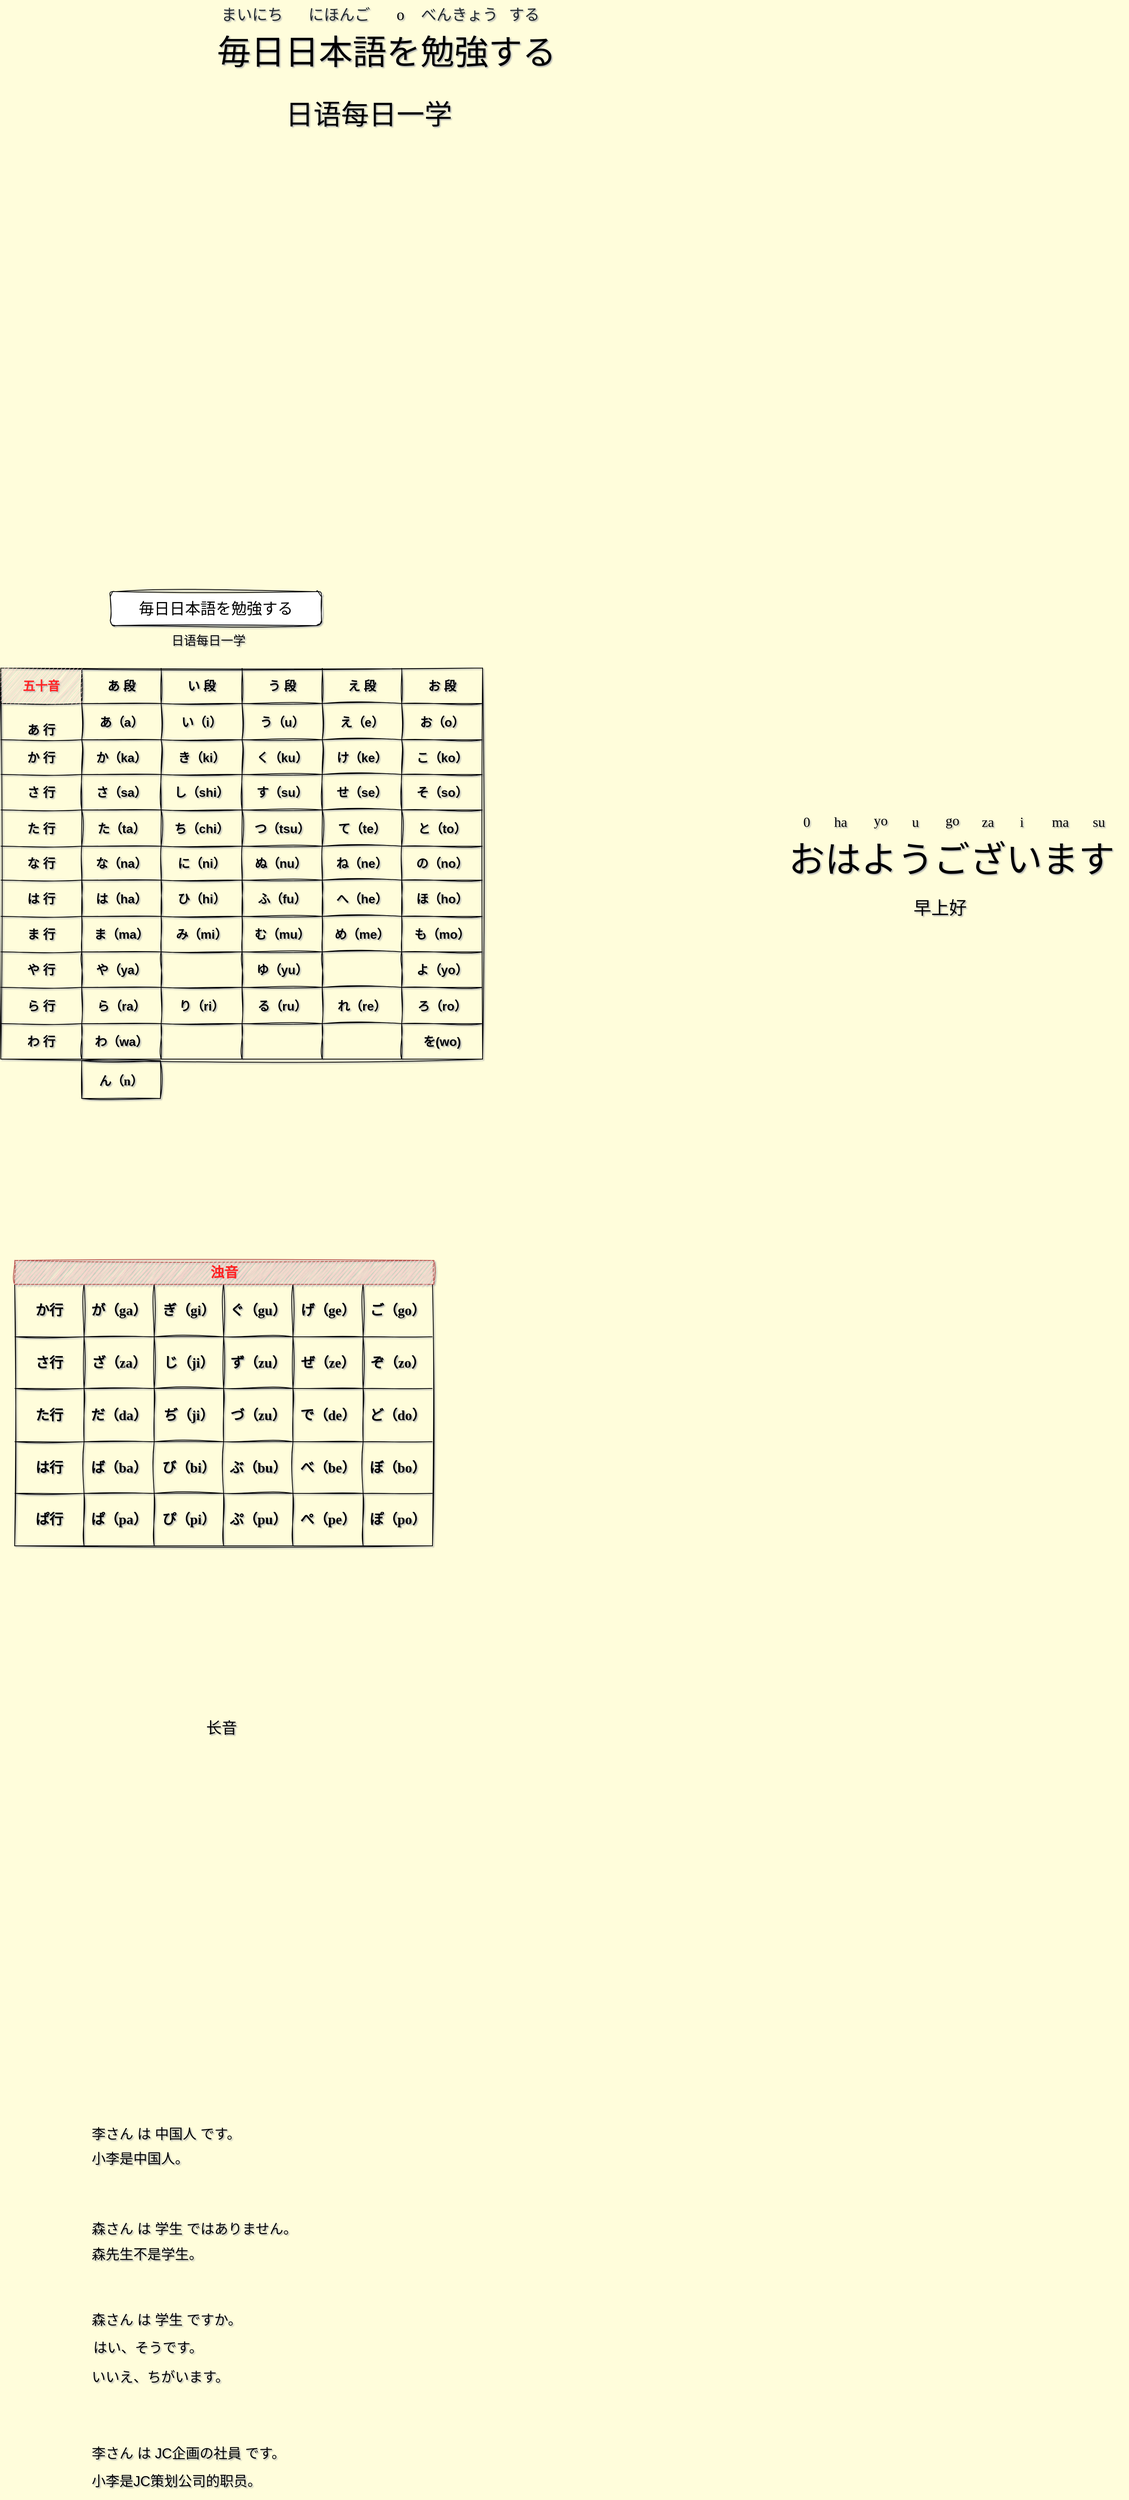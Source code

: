 <mxfile version="21.5.0" type="device">
  <diagram name="第 1 页" id="RE2z-qrUEHWpGrGB8Btz">
    <mxGraphModel dx="1619" dy="1932" grid="0" gridSize="10" guides="1" tooltips="1" connect="1" arrows="1" fold="1" page="0" pageScale="1" pageWidth="1169" pageHeight="827" background="#FFFDDB" math="0" shadow="1">
      <root>
        <object label="" id="0">
          <mxCell />
        </object>
        <mxCell id="1" parent="0" />
        <mxCell id="s05M5JgtSvxT8I7wO1dK-3" value="毎日日本語を勉強する" style="rounded=1;whiteSpace=wrap;html=1;sketch=1;hachureGap=4;jiggle=2;curveFitting=1;fontFamily=Architects Daughter;fontSource=https%3A%2F%2Ffonts.googleapis.com%2Fcss%3Ffamily%3DArchitects%2BDaughter;fontSize=20;" parent="1" vertex="1">
          <mxGeometry x="-3" y="-211" width="274" height="44" as="geometry" />
        </mxCell>
        <mxCell id="s05M5JgtSvxT8I7wO1dK-4" value="&lt;font style=&quot;font-size: 16px;&quot; face=&quot;Verdana&quot;&gt;日语每日一学&lt;/font&gt;" style="text;html=1;align=center;verticalAlign=middle;resizable=0;points=[];autosize=1;fontSize=16;fontFamily=Architects Daughter;" parent="1" vertex="1">
          <mxGeometry x="67" y="-164" width="114" height="33" as="geometry" />
        </mxCell>
        <mxCell id="4-sgqUg9pHf1aDXoRkt5-2" value="李さん&amp;nbsp;は&amp;nbsp;中国人&amp;nbsp;です。" style="text;whiteSpace=wrap;html=1;fontFamily=Helvetica;fontSize=18;" parent="1" vertex="1">
          <mxGeometry x="-29" y="1772" width="249" height="36" as="geometry" />
        </mxCell>
        <mxCell id="4-sgqUg9pHf1aDXoRkt5-3" value="小李是中国人。" style="text;whiteSpace=wrap;html=1;fontFamily=Helvetica;fontSize=18;" parent="1" vertex="1">
          <mxGeometry x="-29" y="1804" width="172" height="49" as="geometry" />
        </mxCell>
        <mxCell id="4-sgqUg9pHf1aDXoRkt5-4" value="森さん&amp;nbsp;は&amp;nbsp;学生&amp;nbsp;ではありません。" style="text;whiteSpace=wrap;html=1;fontFamily=Helvetica;fontSize=18;" parent="1" vertex="1">
          <mxGeometry x="-29" y="1895" width="346" height="36" as="geometry" />
        </mxCell>
        <mxCell id="4-sgqUg9pHf1aDXoRkt5-5" value="森先生不是学生。" style="text;whiteSpace=wrap;html=1;fontFamily=Helvetica;fontSize=18;" parent="1" vertex="1">
          <mxGeometry x="-29" y="1928" width="270" height="36" as="geometry" />
        </mxCell>
        <mxCell id="4-sgqUg9pHf1aDXoRkt5-6" value="森さん&amp;nbsp;は&amp;nbsp;学生&amp;nbsp;ですか。" style="text;whiteSpace=wrap;html=1;fontFamily=Helvetica;fontSize=18;" parent="1" vertex="1">
          <mxGeometry x="-29" y="2013" width="296" height="36" as="geometry" />
        </mxCell>
        <mxCell id="4-sgqUg9pHf1aDXoRkt5-7" value="はい、そうです。" style="text;whiteSpace=wrap;html=1;fontFamily=Helvetica;fontSize=18;" parent="1" vertex="1">
          <mxGeometry x="-27" y="2049" width="242" height="36" as="geometry" />
        </mxCell>
        <mxCell id="4-sgqUg9pHf1aDXoRkt5-8" value="いいえ、ちがいます。" style="text;whiteSpace=wrap;html=1;fontFamily=Helvetica;fontSize=18;" parent="1" vertex="1">
          <mxGeometry x="-29" y="2087" width="225" height="36" as="geometry" />
        </mxCell>
        <mxCell id="4-sgqUg9pHf1aDXoRkt5-9" value="李さん&amp;nbsp;は&amp;nbsp;JC企画の社員&amp;nbsp;です。" style="text;whiteSpace=wrap;html=1;fontFamily=Helvetica;fontSize=18;" parent="1" vertex="1">
          <mxGeometry x="-29" y="2186" width="326" height="36" as="geometry" />
        </mxCell>
        <mxCell id="4-sgqUg9pHf1aDXoRkt5-10" value="小李是JC策划公司的职员。" style="text;whiteSpace=wrap;html=1;fontFamily=Helvetica;fontSize=18;" parent="1" vertex="1">
          <mxGeometry x="-29" y="2222" width="332" height="36" as="geometry" />
        </mxCell>
        <mxCell id="4-sgqUg9pHf1aDXoRkt5-13" value="" style="shape=table;startSize=0;container=1;collapsible=0;childLayout=tableLayout;sketch=1;curveFitting=1;jiggle=2;fontStyle=1;fontSize=16;labelBackgroundColor=none;fillColor=none;" parent="1" vertex="1">
          <mxGeometry x="-145" y="-112" width="625" height="507" as="geometry" />
        </mxCell>
        <mxCell id="4-sgqUg9pHf1aDXoRkt5-74" style="shape=tableRow;horizontal=0;startSize=0;swimlaneHead=0;swimlaneBody=0;strokeColor=inherit;top=0;left=0;bottom=0;right=0;collapsible=0;dropTarget=0;fillColor=none;points=[[0,0.5],[1,0.5]];portConstraint=eastwest;sketch=1;curveFitting=1;jiggle=2;fontStyle=1;fontSize=16;labelBackgroundColor=none;" parent="4-sgqUg9pHf1aDXoRkt5-13" vertex="1">
          <mxGeometry width="625" height="46" as="geometry" />
        </mxCell>
        <mxCell id="4-sgqUg9pHf1aDXoRkt5-75" value="&lt;font color=&quot;#ff2424&quot;&gt;五十音&lt;/font&gt;" style="shape=partialRectangle;html=1;whiteSpace=wrap;connectable=0;strokeColor=#ff0000;overflow=hidden;fillColor=#f8cecc;top=0;left=0;bottom=0;right=0;pointerEvents=1;sketch=1;curveFitting=1;jiggle=2;fontStyle=1;fontSize=16;labelBackgroundColor=none;" parent="4-sgqUg9pHf1aDXoRkt5-74" vertex="1">
          <mxGeometry width="105" height="46" as="geometry">
            <mxRectangle width="105" height="46" as="alternateBounds" />
          </mxGeometry>
        </mxCell>
        <mxCell id="4-sgqUg9pHf1aDXoRkt5-76" value="あ 段" style="shape=partialRectangle;html=1;whiteSpace=wrap;connectable=0;strokeColor=inherit;overflow=hidden;fillColor=none;top=0;left=0;bottom=0;right=0;pointerEvents=1;sketch=1;curveFitting=1;jiggle=2;fontStyle=1;fontSize=16;labelBackgroundColor=none;" parent="4-sgqUg9pHf1aDXoRkt5-74" vertex="1">
          <mxGeometry x="105" width="103" height="46" as="geometry">
            <mxRectangle width="103" height="46" as="alternateBounds" />
          </mxGeometry>
        </mxCell>
        <mxCell id="4-sgqUg9pHf1aDXoRkt5-77" value="&lt;span style=&quot;color: rgb(0, 0, 0); font-family: Helvetica; font-size: 16px; font-style: normal; font-variant-ligatures: normal; font-variant-caps: normal; font-weight: 700; letter-spacing: normal; orphans: 2; text-align: center; text-indent: 0px; text-transform: none; widows: 2; word-spacing: 0px; -webkit-text-stroke-width: 0px; text-decoration-thickness: initial; text-decoration-style: initial; text-decoration-color: initial; float: none; display: inline !important;&quot;&gt;い 段&lt;/span&gt;" style="shape=partialRectangle;html=1;whiteSpace=wrap;connectable=0;strokeColor=inherit;overflow=hidden;fillColor=none;top=0;left=0;bottom=0;right=0;pointerEvents=1;sketch=1;curveFitting=1;jiggle=2;fontStyle=1;fontSize=16;labelBackgroundColor=none;" parent="4-sgqUg9pHf1aDXoRkt5-74" vertex="1">
          <mxGeometry x="208" width="105" height="46" as="geometry">
            <mxRectangle width="105" height="46" as="alternateBounds" />
          </mxGeometry>
        </mxCell>
        <mxCell id="4-sgqUg9pHf1aDXoRkt5-78" value="&lt;span style=&quot;color: rgb(0, 0, 0); font-family: Helvetica; font-size: 16px; font-style: normal; font-variant-ligatures: normal; font-variant-caps: normal; font-weight: 700; letter-spacing: normal; orphans: 2; text-align: center; text-indent: 0px; text-transform: none; widows: 2; word-spacing: 0px; -webkit-text-stroke-width: 0px; text-decoration-thickness: initial; text-decoration-style: initial; text-decoration-color: initial; float: none; display: inline !important;&quot;&gt;う 段&lt;/span&gt;" style="shape=partialRectangle;html=1;whiteSpace=wrap;connectable=0;strokeColor=inherit;overflow=hidden;fillColor=none;top=0;left=0;bottom=0;right=0;pointerEvents=1;sketch=1;curveFitting=1;jiggle=2;fontStyle=1;fontSize=16;labelBackgroundColor=none;" parent="4-sgqUg9pHf1aDXoRkt5-74" vertex="1">
          <mxGeometry x="313" width="104" height="46" as="geometry">
            <mxRectangle width="104" height="46" as="alternateBounds" />
          </mxGeometry>
        </mxCell>
        <mxCell id="4-sgqUg9pHf1aDXoRkt5-79" value="え 段" style="shape=partialRectangle;html=1;whiteSpace=wrap;connectable=0;strokeColor=inherit;overflow=hidden;fillColor=none;top=0;left=0;bottom=0;right=0;pointerEvents=1;sketch=1;curveFitting=1;jiggle=2;fontStyle=1;fontSize=16;labelBackgroundColor=none;" parent="4-sgqUg9pHf1aDXoRkt5-74" vertex="1">
          <mxGeometry x="417" width="103" height="46" as="geometry">
            <mxRectangle width="103" height="46" as="alternateBounds" />
          </mxGeometry>
        </mxCell>
        <mxCell id="4-sgqUg9pHf1aDXoRkt5-80" value="お 段" style="shape=partialRectangle;html=1;whiteSpace=wrap;connectable=0;strokeColor=inherit;overflow=hidden;fillColor=none;top=0;left=0;bottom=0;right=0;pointerEvents=1;sketch=1;curveFitting=1;jiggle=2;fontStyle=1;fontSize=16;labelBackgroundColor=none;" parent="4-sgqUg9pHf1aDXoRkt5-74" vertex="1">
          <mxGeometry x="520" width="105" height="46" as="geometry">
            <mxRectangle width="105" height="46" as="alternateBounds" />
          </mxGeometry>
        </mxCell>
        <mxCell id="4-sgqUg9pHf1aDXoRkt5-14" value="" style="shape=tableRow;horizontal=0;startSize=0;swimlaneHead=0;swimlaneBody=0;strokeColor=inherit;top=0;left=0;bottom=0;right=0;collapsible=0;dropTarget=0;fillColor=none;points=[[0,0.5],[1,0.5]];portConstraint=eastwest;sketch=1;curveFitting=1;jiggle=2;fontStyle=1;fontSize=16;labelBackgroundColor=none;" parent="4-sgqUg9pHf1aDXoRkt5-13" vertex="1">
          <mxGeometry y="46" width="625" height="47" as="geometry" />
        </mxCell>
        <mxCell id="4-sgqUg9pHf1aDXoRkt5-68" value="&lt;br&gt;&lt;span style=&quot;color: rgb(0, 0, 0); font-family: Helvetica; font-size: 16px; font-style: normal; font-variant-ligatures: normal; font-variant-caps: normal; font-weight: 700; letter-spacing: normal; orphans: 2; text-align: center; text-indent: 0px; text-transform: none; widows: 2; word-spacing: 0px; -webkit-text-stroke-width: 0px; text-decoration-thickness: initial; text-decoration-style: initial; text-decoration-color: initial; float: none; display: inline !important;&quot;&gt;あ 行&lt;/span&gt;&lt;br&gt;" style="shape=partialRectangle;html=1;whiteSpace=wrap;connectable=0;strokeColor=inherit;overflow=hidden;fillColor=none;top=0;left=0;bottom=0;right=0;pointerEvents=1;sketch=1;curveFitting=1;jiggle=2;fontStyle=1;fontSize=16;labelBackgroundColor=none;" parent="4-sgqUg9pHf1aDXoRkt5-14" vertex="1">
          <mxGeometry width="105" height="47" as="geometry">
            <mxRectangle width="105" height="47" as="alternateBounds" />
          </mxGeometry>
        </mxCell>
        <mxCell id="4-sgqUg9pHf1aDXoRkt5-15" value="あ（a）" style="shape=partialRectangle;html=1;whiteSpace=wrap;connectable=0;strokeColor=inherit;overflow=hidden;fillColor=none;top=0;left=0;bottom=0;right=0;pointerEvents=1;sketch=1;curveFitting=1;jiggle=2;fontStyle=1;fontSize=16;labelBackgroundColor=none;" parent="4-sgqUg9pHf1aDXoRkt5-14" vertex="1">
          <mxGeometry x="105" width="103" height="47" as="geometry">
            <mxRectangle width="103" height="47" as="alternateBounds" />
          </mxGeometry>
        </mxCell>
        <mxCell id="4-sgqUg9pHf1aDXoRkt5-16" value="い（i）" style="shape=partialRectangle;html=1;whiteSpace=wrap;connectable=0;strokeColor=inherit;overflow=hidden;fillColor=none;top=0;left=0;bottom=0;right=0;pointerEvents=1;sketch=1;curveFitting=1;jiggle=2;fontStyle=1;fontSize=16;labelBackgroundColor=none;" parent="4-sgqUg9pHf1aDXoRkt5-14" vertex="1">
          <mxGeometry x="208" width="105" height="47" as="geometry">
            <mxRectangle width="105" height="47" as="alternateBounds" />
          </mxGeometry>
        </mxCell>
        <mxCell id="4-sgqUg9pHf1aDXoRkt5-17" value="う（u）" style="shape=partialRectangle;html=1;whiteSpace=wrap;connectable=0;strokeColor=inherit;overflow=hidden;fillColor=none;top=0;left=0;bottom=0;right=0;pointerEvents=1;sketch=1;curveFitting=1;jiggle=2;fontStyle=1;fontSize=16;labelBackgroundColor=none;" parent="4-sgqUg9pHf1aDXoRkt5-14" vertex="1">
          <mxGeometry x="313" width="104" height="47" as="geometry">
            <mxRectangle width="104" height="47" as="alternateBounds" />
          </mxGeometry>
        </mxCell>
        <mxCell id="4-sgqUg9pHf1aDXoRkt5-18" value="え（e）" style="shape=partialRectangle;html=1;whiteSpace=wrap;connectable=0;strokeColor=inherit;overflow=hidden;fillColor=none;top=0;left=0;bottom=0;right=0;pointerEvents=1;sketch=1;curveFitting=1;jiggle=2;fontStyle=1;fontSize=16;labelBackgroundColor=none;" parent="4-sgqUg9pHf1aDXoRkt5-14" vertex="1">
          <mxGeometry x="417" width="103" height="47" as="geometry">
            <mxRectangle width="103" height="47" as="alternateBounds" />
          </mxGeometry>
        </mxCell>
        <mxCell id="4-sgqUg9pHf1aDXoRkt5-19" value="お（o）" style="shape=partialRectangle;html=1;whiteSpace=wrap;connectable=0;strokeColor=inherit;overflow=hidden;fillColor=none;top=0;left=0;bottom=0;right=0;pointerEvents=1;sketch=1;curveFitting=1;jiggle=2;fontStyle=1;fontSize=16;labelBackgroundColor=none;" parent="4-sgqUg9pHf1aDXoRkt5-14" vertex="1">
          <mxGeometry x="520" width="105" height="47" as="geometry">
            <mxRectangle width="105" height="47" as="alternateBounds" />
          </mxGeometry>
        </mxCell>
        <mxCell id="4-sgqUg9pHf1aDXoRkt5-23" value="" style="shape=tableRow;horizontal=0;startSize=0;swimlaneHead=0;swimlaneBody=0;strokeColor=inherit;top=0;left=0;bottom=0;right=0;collapsible=0;dropTarget=0;fillColor=none;points=[[0,0.5],[1,0.5]];portConstraint=eastwest;sketch=1;curveFitting=1;jiggle=2;fontStyle=1;fontSize=16;labelBackgroundColor=none;" parent="4-sgqUg9pHf1aDXoRkt5-13" vertex="1">
          <mxGeometry y="93" width="625" height="45" as="geometry" />
        </mxCell>
        <mxCell id="4-sgqUg9pHf1aDXoRkt5-69" value="か 行" style="shape=partialRectangle;html=1;whiteSpace=wrap;connectable=0;strokeColor=inherit;overflow=hidden;fillColor=none;top=0;left=0;bottom=0;right=0;pointerEvents=1;sketch=1;curveFitting=1;jiggle=2;fontStyle=1;fontSize=16;labelBackgroundColor=none;" parent="4-sgqUg9pHf1aDXoRkt5-23" vertex="1">
          <mxGeometry width="105" height="45" as="geometry">
            <mxRectangle width="105" height="45" as="alternateBounds" />
          </mxGeometry>
        </mxCell>
        <mxCell id="4-sgqUg9pHf1aDXoRkt5-24" value="か（ka）" style="shape=partialRectangle;html=1;whiteSpace=wrap;connectable=0;strokeColor=inherit;overflow=hidden;fillColor=none;top=0;left=0;bottom=0;right=0;pointerEvents=1;sketch=1;curveFitting=1;jiggle=2;fontStyle=1;fontSize=16;labelBackgroundColor=none;" parent="4-sgqUg9pHf1aDXoRkt5-23" vertex="1">
          <mxGeometry x="105" width="103" height="45" as="geometry">
            <mxRectangle width="103" height="45" as="alternateBounds" />
          </mxGeometry>
        </mxCell>
        <mxCell id="4-sgqUg9pHf1aDXoRkt5-25" value="き（ki）" style="shape=partialRectangle;html=1;whiteSpace=wrap;connectable=0;strokeColor=inherit;overflow=hidden;fillColor=none;top=0;left=0;bottom=0;right=0;pointerEvents=1;sketch=1;curveFitting=1;jiggle=2;fontStyle=1;fontSize=16;labelBackgroundColor=none;" parent="4-sgqUg9pHf1aDXoRkt5-23" vertex="1">
          <mxGeometry x="208" width="105" height="45" as="geometry">
            <mxRectangle width="105" height="45" as="alternateBounds" />
          </mxGeometry>
        </mxCell>
        <mxCell id="4-sgqUg9pHf1aDXoRkt5-26" value="く（ku）" style="shape=partialRectangle;html=1;whiteSpace=wrap;connectable=0;strokeColor=inherit;overflow=hidden;fillColor=none;top=0;left=0;bottom=0;right=0;pointerEvents=1;sketch=1;curveFitting=1;jiggle=2;fontStyle=1;fontSize=16;labelBackgroundColor=none;" parent="4-sgqUg9pHf1aDXoRkt5-23" vertex="1">
          <mxGeometry x="313" width="104" height="45" as="geometry">
            <mxRectangle width="104" height="45" as="alternateBounds" />
          </mxGeometry>
        </mxCell>
        <mxCell id="4-sgqUg9pHf1aDXoRkt5-27" value="け（ke）" style="shape=partialRectangle;html=1;whiteSpace=wrap;connectable=0;strokeColor=inherit;overflow=hidden;fillColor=none;top=0;left=0;bottom=0;right=0;pointerEvents=1;sketch=1;curveFitting=1;jiggle=2;fontStyle=1;fontSize=16;labelBackgroundColor=none;" parent="4-sgqUg9pHf1aDXoRkt5-23" vertex="1">
          <mxGeometry x="417" width="103" height="45" as="geometry">
            <mxRectangle width="103" height="45" as="alternateBounds" />
          </mxGeometry>
        </mxCell>
        <mxCell id="4-sgqUg9pHf1aDXoRkt5-28" value="こ（ko）" style="shape=partialRectangle;html=1;whiteSpace=wrap;connectable=0;strokeColor=inherit;overflow=hidden;fillColor=none;top=0;left=0;bottom=0;right=0;pointerEvents=1;sketch=1;curveFitting=1;jiggle=2;fontStyle=1;fontSize=16;labelBackgroundColor=none;" parent="4-sgqUg9pHf1aDXoRkt5-23" vertex="1">
          <mxGeometry x="520" width="105" height="45" as="geometry">
            <mxRectangle width="105" height="45" as="alternateBounds" />
          </mxGeometry>
        </mxCell>
        <mxCell id="4-sgqUg9pHf1aDXoRkt5-32" value="" style="shape=tableRow;horizontal=0;startSize=0;swimlaneHead=0;swimlaneBody=0;strokeColor=inherit;top=0;left=0;bottom=0;right=0;collapsible=0;dropTarget=0;fillColor=none;points=[[0,0.5],[1,0.5]];portConstraint=eastwest;sketch=1;curveFitting=1;jiggle=2;fontStyle=1;fontSize=16;labelBackgroundColor=none;" parent="4-sgqUg9pHf1aDXoRkt5-13" vertex="1">
          <mxGeometry y="138" width="625" height="46" as="geometry" />
        </mxCell>
        <mxCell id="4-sgqUg9pHf1aDXoRkt5-70" value="&lt;span style=&quot;color: rgb(0, 0, 0); font-family: Helvetica; font-size: 16px; font-style: normal; font-variant-ligatures: normal; font-variant-caps: normal; font-weight: 700; letter-spacing: normal; orphans: 2; text-align: center; text-indent: 0px; text-transform: none; widows: 2; word-spacing: 0px; -webkit-text-stroke-width: 0px; text-decoration-thickness: initial; text-decoration-style: initial; text-decoration-color: initial; float: none; display: inline !important;&quot;&gt;さ 行&lt;/span&gt;" style="shape=partialRectangle;html=1;whiteSpace=wrap;connectable=0;strokeColor=inherit;overflow=hidden;fillColor=none;top=0;left=0;bottom=0;right=0;pointerEvents=1;sketch=1;curveFitting=1;jiggle=2;fontStyle=1;fontSize=16;labelBackgroundColor=none;" parent="4-sgqUg9pHf1aDXoRkt5-32" vertex="1">
          <mxGeometry width="105" height="46" as="geometry">
            <mxRectangle width="105" height="46" as="alternateBounds" />
          </mxGeometry>
        </mxCell>
        <mxCell id="4-sgqUg9pHf1aDXoRkt5-33" value="さ（sa）" style="shape=partialRectangle;html=1;whiteSpace=wrap;connectable=0;strokeColor=inherit;overflow=hidden;fillColor=none;top=0;left=0;bottom=0;right=0;pointerEvents=1;sketch=1;curveFitting=1;jiggle=2;fontStyle=1;fontSize=16;labelBackgroundColor=none;" parent="4-sgqUg9pHf1aDXoRkt5-32" vertex="1">
          <mxGeometry x="105" width="103" height="46" as="geometry">
            <mxRectangle width="103" height="46" as="alternateBounds" />
          </mxGeometry>
        </mxCell>
        <mxCell id="4-sgqUg9pHf1aDXoRkt5-34" value="し（shi）" style="shape=partialRectangle;html=1;whiteSpace=wrap;connectable=0;strokeColor=inherit;overflow=hidden;fillColor=none;top=0;left=0;bottom=0;right=0;pointerEvents=1;sketch=1;curveFitting=1;jiggle=2;fontStyle=1;fontSize=16;labelBackgroundColor=none;" parent="4-sgqUg9pHf1aDXoRkt5-32" vertex="1">
          <mxGeometry x="208" width="105" height="46" as="geometry">
            <mxRectangle width="105" height="46" as="alternateBounds" />
          </mxGeometry>
        </mxCell>
        <mxCell id="4-sgqUg9pHf1aDXoRkt5-35" value="す（su）" style="shape=partialRectangle;html=1;whiteSpace=wrap;connectable=0;strokeColor=inherit;overflow=hidden;fillColor=none;top=0;left=0;bottom=0;right=0;pointerEvents=1;sketch=1;curveFitting=1;jiggle=2;fontStyle=1;fontSize=16;labelBackgroundColor=none;" parent="4-sgqUg9pHf1aDXoRkt5-32" vertex="1">
          <mxGeometry x="313" width="104" height="46" as="geometry">
            <mxRectangle width="104" height="46" as="alternateBounds" />
          </mxGeometry>
        </mxCell>
        <mxCell id="4-sgqUg9pHf1aDXoRkt5-36" value="せ（se）" style="shape=partialRectangle;html=1;whiteSpace=wrap;connectable=0;strokeColor=inherit;overflow=hidden;fillColor=none;top=0;left=0;bottom=0;right=0;pointerEvents=1;sketch=1;curveFitting=1;jiggle=2;fontStyle=1;fontSize=16;labelBackgroundColor=none;" parent="4-sgqUg9pHf1aDXoRkt5-32" vertex="1">
          <mxGeometry x="417" width="103" height="46" as="geometry">
            <mxRectangle width="103" height="46" as="alternateBounds" />
          </mxGeometry>
        </mxCell>
        <mxCell id="4-sgqUg9pHf1aDXoRkt5-37" value="そ（so）" style="shape=partialRectangle;html=1;whiteSpace=wrap;connectable=0;strokeColor=inherit;overflow=hidden;fillColor=none;top=0;left=0;bottom=0;right=0;pointerEvents=1;sketch=1;curveFitting=1;jiggle=2;fontStyle=1;fontSize=16;labelBackgroundColor=none;" parent="4-sgqUg9pHf1aDXoRkt5-32" vertex="1">
          <mxGeometry x="520" width="105" height="46" as="geometry">
            <mxRectangle width="105" height="46" as="alternateBounds" />
          </mxGeometry>
        </mxCell>
        <mxCell id="4-sgqUg9pHf1aDXoRkt5-41" value="" style="shape=tableRow;horizontal=0;startSize=0;swimlaneHead=0;swimlaneBody=0;strokeColor=inherit;top=0;left=0;bottom=0;right=0;collapsible=0;dropTarget=0;fillColor=none;points=[[0,0.5],[1,0.5]];portConstraint=eastwest;sketch=1;curveFitting=1;jiggle=2;fontStyle=1;fontSize=16;labelBackgroundColor=none;" parent="4-sgqUg9pHf1aDXoRkt5-13" vertex="1">
          <mxGeometry y="184" width="625" height="47" as="geometry" />
        </mxCell>
        <mxCell id="4-sgqUg9pHf1aDXoRkt5-71" value="&lt;span style=&quot;color: rgb(0, 0, 0); font-family: Helvetica; font-size: 16px; font-style: normal; font-variant-ligatures: normal; font-variant-caps: normal; font-weight: 700; letter-spacing: normal; orphans: 2; text-align: center; text-indent: 0px; text-transform: none; widows: 2; word-spacing: 0px; -webkit-text-stroke-width: 0px; text-decoration-thickness: initial; text-decoration-style: initial; text-decoration-color: initial; float: none; display: inline !important;&quot;&gt;た 行&lt;/span&gt;" style="shape=partialRectangle;html=1;whiteSpace=wrap;connectable=0;strokeColor=inherit;overflow=hidden;fillColor=none;top=0;left=0;bottom=0;right=0;pointerEvents=1;sketch=1;curveFitting=1;jiggle=2;fontStyle=1;fontSize=16;labelBackgroundColor=none;" parent="4-sgqUg9pHf1aDXoRkt5-41" vertex="1">
          <mxGeometry width="105" height="47" as="geometry">
            <mxRectangle width="105" height="47" as="alternateBounds" />
          </mxGeometry>
        </mxCell>
        <mxCell id="4-sgqUg9pHf1aDXoRkt5-42" value="た（ta）" style="shape=partialRectangle;html=1;whiteSpace=wrap;connectable=0;strokeColor=inherit;overflow=hidden;fillColor=none;top=0;left=0;bottom=0;right=0;pointerEvents=1;sketch=1;curveFitting=1;jiggle=2;fontStyle=1;fontSize=16;labelBackgroundColor=none;" parent="4-sgqUg9pHf1aDXoRkt5-41" vertex="1">
          <mxGeometry x="105" width="103" height="47" as="geometry">
            <mxRectangle width="103" height="47" as="alternateBounds" />
          </mxGeometry>
        </mxCell>
        <mxCell id="4-sgqUg9pHf1aDXoRkt5-43" value="ち（chi）" style="shape=partialRectangle;html=1;whiteSpace=wrap;connectable=0;strokeColor=inherit;overflow=hidden;fillColor=none;top=0;left=0;bottom=0;right=0;pointerEvents=1;sketch=1;curveFitting=1;jiggle=2;fontStyle=1;fontSize=16;labelBackgroundColor=none;" parent="4-sgqUg9pHf1aDXoRkt5-41" vertex="1">
          <mxGeometry x="208" width="105" height="47" as="geometry">
            <mxRectangle width="105" height="47" as="alternateBounds" />
          </mxGeometry>
        </mxCell>
        <mxCell id="4-sgqUg9pHf1aDXoRkt5-44" value="つ（tsu）" style="shape=partialRectangle;html=1;whiteSpace=wrap;connectable=0;strokeColor=inherit;overflow=hidden;fillColor=none;top=0;left=0;bottom=0;right=0;pointerEvents=1;sketch=1;curveFitting=1;jiggle=2;fontStyle=1;fontSize=16;labelBackgroundColor=none;" parent="4-sgqUg9pHf1aDXoRkt5-41" vertex="1">
          <mxGeometry x="313" width="104" height="47" as="geometry">
            <mxRectangle width="104" height="47" as="alternateBounds" />
          </mxGeometry>
        </mxCell>
        <mxCell id="4-sgqUg9pHf1aDXoRkt5-45" value="て（te）" style="shape=partialRectangle;html=1;whiteSpace=wrap;connectable=0;strokeColor=inherit;overflow=hidden;fillColor=none;top=0;left=0;bottom=0;right=0;pointerEvents=1;sketch=1;curveFitting=1;jiggle=2;fontStyle=1;fontSize=16;labelBackgroundColor=none;" parent="4-sgqUg9pHf1aDXoRkt5-41" vertex="1">
          <mxGeometry x="417" width="103" height="47" as="geometry">
            <mxRectangle width="103" height="47" as="alternateBounds" />
          </mxGeometry>
        </mxCell>
        <mxCell id="4-sgqUg9pHf1aDXoRkt5-46" value="と（to）" style="shape=partialRectangle;html=1;whiteSpace=wrap;connectable=0;strokeColor=inherit;overflow=hidden;fillColor=none;top=0;left=0;bottom=0;right=0;pointerEvents=1;sketch=1;curveFitting=1;jiggle=2;fontStyle=1;fontSize=16;labelBackgroundColor=none;" parent="4-sgqUg9pHf1aDXoRkt5-41" vertex="1">
          <mxGeometry x="520" width="105" height="47" as="geometry">
            <mxRectangle width="105" height="47" as="alternateBounds" />
          </mxGeometry>
        </mxCell>
        <mxCell id="4-sgqUg9pHf1aDXoRkt5-50" value="" style="shape=tableRow;horizontal=0;startSize=0;swimlaneHead=0;swimlaneBody=0;strokeColor=inherit;top=0;left=0;bottom=0;right=0;collapsible=0;dropTarget=0;fillColor=none;points=[[0,0.5],[1,0.5]];portConstraint=eastwest;sketch=1;curveFitting=1;jiggle=2;fontStyle=1;fontSize=16;labelBackgroundColor=none;" parent="4-sgqUg9pHf1aDXoRkt5-13" vertex="1">
          <mxGeometry y="231" width="625" height="44" as="geometry" />
        </mxCell>
        <mxCell id="4-sgqUg9pHf1aDXoRkt5-72" value="&lt;span style=&quot;color: rgb(0, 0, 0); font-family: Helvetica; font-size: 16px; font-style: normal; font-variant-ligatures: normal; font-variant-caps: normal; font-weight: 700; letter-spacing: normal; orphans: 2; text-align: center; text-indent: 0px; text-transform: none; widows: 2; word-spacing: 0px; -webkit-text-stroke-width: 0px; text-decoration-thickness: initial; text-decoration-style: initial; text-decoration-color: initial; float: none; display: inline !important;&quot;&gt;な 行&lt;/span&gt;" style="shape=partialRectangle;html=1;whiteSpace=wrap;connectable=0;strokeColor=inherit;overflow=hidden;fillColor=none;top=0;left=0;bottom=0;right=0;pointerEvents=1;sketch=1;curveFitting=1;jiggle=2;fontStyle=1;fontSize=16;labelBackgroundColor=none;" parent="4-sgqUg9pHf1aDXoRkt5-50" vertex="1">
          <mxGeometry width="105" height="44" as="geometry">
            <mxRectangle width="105" height="44" as="alternateBounds" />
          </mxGeometry>
        </mxCell>
        <mxCell id="4-sgqUg9pHf1aDXoRkt5-51" value="な（na）" style="shape=partialRectangle;html=1;whiteSpace=wrap;connectable=0;strokeColor=inherit;overflow=hidden;fillColor=none;top=0;left=0;bottom=0;right=0;pointerEvents=1;sketch=1;curveFitting=1;jiggle=2;fontStyle=1;fontSize=16;labelBackgroundColor=none;" parent="4-sgqUg9pHf1aDXoRkt5-50" vertex="1">
          <mxGeometry x="105" width="103" height="44" as="geometry">
            <mxRectangle width="103" height="44" as="alternateBounds" />
          </mxGeometry>
        </mxCell>
        <mxCell id="4-sgqUg9pHf1aDXoRkt5-52" value="に（ni）" style="shape=partialRectangle;html=1;whiteSpace=wrap;connectable=0;strokeColor=inherit;overflow=hidden;fillColor=none;top=0;left=0;bottom=0;right=0;pointerEvents=1;sketch=1;curveFitting=1;jiggle=2;fontStyle=1;fontSize=16;labelBackgroundColor=none;" parent="4-sgqUg9pHf1aDXoRkt5-50" vertex="1">
          <mxGeometry x="208" width="105" height="44" as="geometry">
            <mxRectangle width="105" height="44" as="alternateBounds" />
          </mxGeometry>
        </mxCell>
        <mxCell id="4-sgqUg9pHf1aDXoRkt5-53" value="ぬ（nu）&lt;span style=&quot;white-space: pre; font-size: 16px;&quot;&gt;&#x9;&lt;/span&gt;" style="shape=partialRectangle;html=1;whiteSpace=wrap;connectable=0;strokeColor=inherit;overflow=hidden;fillColor=none;top=0;left=0;bottom=0;right=0;pointerEvents=1;sketch=1;curveFitting=1;jiggle=2;fontStyle=1;fontSize=16;labelBackgroundColor=none;" parent="4-sgqUg9pHf1aDXoRkt5-50" vertex="1">
          <mxGeometry x="313" width="104" height="44" as="geometry">
            <mxRectangle width="104" height="44" as="alternateBounds" />
          </mxGeometry>
        </mxCell>
        <mxCell id="4-sgqUg9pHf1aDXoRkt5-54" value="ね（ne）" style="shape=partialRectangle;html=1;whiteSpace=wrap;connectable=0;strokeColor=inherit;overflow=hidden;fillColor=none;top=0;left=0;bottom=0;right=0;pointerEvents=1;sketch=1;curveFitting=1;jiggle=2;fontStyle=1;fontSize=16;labelBackgroundColor=none;" parent="4-sgqUg9pHf1aDXoRkt5-50" vertex="1">
          <mxGeometry x="417" width="103" height="44" as="geometry">
            <mxRectangle width="103" height="44" as="alternateBounds" />
          </mxGeometry>
        </mxCell>
        <mxCell id="4-sgqUg9pHf1aDXoRkt5-55" value="の（no）" style="shape=partialRectangle;html=1;whiteSpace=wrap;connectable=0;strokeColor=inherit;overflow=hidden;fillColor=none;top=0;left=0;bottom=0;right=0;pointerEvents=1;sketch=1;curveFitting=1;jiggle=2;fontStyle=1;fontSize=16;labelBackgroundColor=none;" parent="4-sgqUg9pHf1aDXoRkt5-50" vertex="1">
          <mxGeometry x="520" width="105" height="44" as="geometry">
            <mxRectangle width="105" height="44" as="alternateBounds" />
          </mxGeometry>
        </mxCell>
        <mxCell id="4-sgqUg9pHf1aDXoRkt5-59" value="" style="shape=tableRow;horizontal=0;startSize=0;swimlaneHead=0;swimlaneBody=0;strokeColor=inherit;top=0;left=0;bottom=0;right=0;collapsible=0;dropTarget=0;fillColor=none;points=[[0,0.5],[1,0.5]];portConstraint=eastwest;sketch=1;curveFitting=1;jiggle=2;fontStyle=1;fontSize=16;labelBackgroundColor=none;" parent="4-sgqUg9pHf1aDXoRkt5-13" vertex="1">
          <mxGeometry y="275" width="625" height="47" as="geometry" />
        </mxCell>
        <mxCell id="4-sgqUg9pHf1aDXoRkt5-73" value="は 行" style="shape=partialRectangle;html=1;whiteSpace=wrap;connectable=0;strokeColor=inherit;overflow=hidden;fillColor=none;top=0;left=0;bottom=0;right=0;pointerEvents=1;sketch=1;curveFitting=1;jiggle=2;fontStyle=1;fontSize=16;labelBackgroundColor=none;" parent="4-sgqUg9pHf1aDXoRkt5-59" vertex="1">
          <mxGeometry width="105" height="47" as="geometry">
            <mxRectangle width="105" height="47" as="alternateBounds" />
          </mxGeometry>
        </mxCell>
        <mxCell id="4-sgqUg9pHf1aDXoRkt5-60" value="は（ha）" style="shape=partialRectangle;html=1;whiteSpace=wrap;connectable=0;strokeColor=inherit;overflow=hidden;fillColor=none;top=0;left=0;bottom=0;right=0;pointerEvents=1;sketch=1;curveFitting=1;jiggle=2;fontStyle=1;fontSize=16;labelBackgroundColor=none;" parent="4-sgqUg9pHf1aDXoRkt5-59" vertex="1">
          <mxGeometry x="105" width="103" height="47" as="geometry">
            <mxRectangle width="103" height="47" as="alternateBounds" />
          </mxGeometry>
        </mxCell>
        <mxCell id="4-sgqUg9pHf1aDXoRkt5-61" value="ひ（hi）" style="shape=partialRectangle;html=1;whiteSpace=wrap;connectable=0;strokeColor=inherit;overflow=hidden;fillColor=none;top=0;left=0;bottom=0;right=0;pointerEvents=1;sketch=1;curveFitting=1;jiggle=2;fontStyle=1;fontSize=16;labelBackgroundColor=none;" parent="4-sgqUg9pHf1aDXoRkt5-59" vertex="1">
          <mxGeometry x="208" width="105" height="47" as="geometry">
            <mxRectangle width="105" height="47" as="alternateBounds" />
          </mxGeometry>
        </mxCell>
        <mxCell id="4-sgqUg9pHf1aDXoRkt5-62" value="ふ（fu）" style="shape=partialRectangle;html=1;whiteSpace=wrap;connectable=0;strokeColor=inherit;overflow=hidden;fillColor=none;top=0;left=0;bottom=0;right=0;pointerEvents=1;sketch=1;curveFitting=1;jiggle=2;fontStyle=1;fontSize=16;labelBackgroundColor=none;" parent="4-sgqUg9pHf1aDXoRkt5-59" vertex="1">
          <mxGeometry x="313" width="104" height="47" as="geometry">
            <mxRectangle width="104" height="47" as="alternateBounds" />
          </mxGeometry>
        </mxCell>
        <mxCell id="4-sgqUg9pHf1aDXoRkt5-63" value="へ（he）" style="shape=partialRectangle;html=1;whiteSpace=wrap;connectable=0;strokeColor=inherit;overflow=hidden;fillColor=none;top=0;left=0;bottom=0;right=0;pointerEvents=1;sketch=1;curveFitting=1;jiggle=2;fontStyle=1;fontSize=16;labelBackgroundColor=none;" parent="4-sgqUg9pHf1aDXoRkt5-59" vertex="1">
          <mxGeometry x="417" width="103" height="47" as="geometry">
            <mxRectangle width="103" height="47" as="alternateBounds" />
          </mxGeometry>
        </mxCell>
        <mxCell id="4-sgqUg9pHf1aDXoRkt5-64" value="ほ（ho）" style="shape=partialRectangle;html=1;whiteSpace=wrap;connectable=0;strokeColor=inherit;overflow=hidden;fillColor=none;top=0;left=0;bottom=0;right=0;pointerEvents=1;sketch=1;curveFitting=1;jiggle=2;fontStyle=1;fontSize=16;labelBackgroundColor=none;" parent="4-sgqUg9pHf1aDXoRkt5-59" vertex="1">
          <mxGeometry x="520" width="105" height="47" as="geometry">
            <mxRectangle width="105" height="47" as="alternateBounds" />
          </mxGeometry>
        </mxCell>
        <mxCell id="4-sgqUg9pHf1aDXoRkt5-95" style="shape=tableRow;horizontal=0;startSize=0;swimlaneHead=0;swimlaneBody=0;strokeColor=inherit;top=0;left=0;bottom=0;right=0;collapsible=0;dropTarget=0;fillColor=none;points=[[0,0.5],[1,0.5]];portConstraint=eastwest;sketch=1;curveFitting=1;jiggle=2;fontStyle=1;fontSize=16;labelBackgroundColor=none;" parent="4-sgqUg9pHf1aDXoRkt5-13" vertex="1">
          <mxGeometry y="322" width="625" height="46" as="geometry" />
        </mxCell>
        <mxCell id="4-sgqUg9pHf1aDXoRkt5-96" value="&lt;span style=&quot;color: rgb(0, 0, 0); font-family: Helvetica; font-size: 16px; font-style: normal; font-variant-ligatures: normal; font-variant-caps: normal; font-weight: 700; letter-spacing: normal; orphans: 2; text-align: center; text-indent: 0px; text-transform: none; widows: 2; word-spacing: 0px; -webkit-text-stroke-width: 0px; text-decoration-thickness: initial; text-decoration-style: initial; text-decoration-color: initial; float: none; display: inline !important;&quot;&gt;ま 行&lt;/span&gt;" style="shape=partialRectangle;html=1;whiteSpace=wrap;connectable=0;strokeColor=inherit;overflow=hidden;fillColor=none;top=0;left=0;bottom=0;right=0;pointerEvents=1;sketch=1;curveFitting=1;jiggle=2;fontStyle=1;fontSize=16;labelBackgroundColor=none;" parent="4-sgqUg9pHf1aDXoRkt5-95" vertex="1">
          <mxGeometry width="105" height="46" as="geometry">
            <mxRectangle width="105" height="46" as="alternateBounds" />
          </mxGeometry>
        </mxCell>
        <mxCell id="4-sgqUg9pHf1aDXoRkt5-97" value="ま（ma）" style="shape=partialRectangle;html=1;whiteSpace=wrap;connectable=0;strokeColor=inherit;overflow=hidden;fillColor=none;top=0;left=0;bottom=0;right=0;pointerEvents=1;sketch=1;curveFitting=1;jiggle=2;fontStyle=1;fontSize=16;labelBackgroundColor=none;" parent="4-sgqUg9pHf1aDXoRkt5-95" vertex="1">
          <mxGeometry x="105" width="103" height="46" as="geometry">
            <mxRectangle width="103" height="46" as="alternateBounds" />
          </mxGeometry>
        </mxCell>
        <mxCell id="4-sgqUg9pHf1aDXoRkt5-98" value="み（mi）" style="shape=partialRectangle;html=1;whiteSpace=wrap;connectable=0;strokeColor=inherit;overflow=hidden;fillColor=none;top=0;left=0;bottom=0;right=0;pointerEvents=1;sketch=1;curveFitting=1;jiggle=2;fontStyle=1;fontSize=16;labelBackgroundColor=none;" parent="4-sgqUg9pHf1aDXoRkt5-95" vertex="1">
          <mxGeometry x="208" width="105" height="46" as="geometry">
            <mxRectangle width="105" height="46" as="alternateBounds" />
          </mxGeometry>
        </mxCell>
        <mxCell id="4-sgqUg9pHf1aDXoRkt5-99" value="む（mu）" style="shape=partialRectangle;html=1;whiteSpace=wrap;connectable=0;strokeColor=inherit;overflow=hidden;fillColor=none;top=0;left=0;bottom=0;right=0;pointerEvents=1;sketch=1;curveFitting=1;jiggle=2;fontStyle=1;fontSize=16;labelBackgroundColor=none;" parent="4-sgqUg9pHf1aDXoRkt5-95" vertex="1">
          <mxGeometry x="313" width="104" height="46" as="geometry">
            <mxRectangle width="104" height="46" as="alternateBounds" />
          </mxGeometry>
        </mxCell>
        <mxCell id="4-sgqUg9pHf1aDXoRkt5-100" value="め（me）" style="shape=partialRectangle;html=1;whiteSpace=wrap;connectable=0;strokeColor=inherit;overflow=hidden;fillColor=none;top=0;left=0;bottom=0;right=0;pointerEvents=1;sketch=1;curveFitting=1;jiggle=2;fontStyle=1;fontSize=16;labelBackgroundColor=none;" parent="4-sgqUg9pHf1aDXoRkt5-95" vertex="1">
          <mxGeometry x="417" width="103" height="46" as="geometry">
            <mxRectangle width="103" height="46" as="alternateBounds" />
          </mxGeometry>
        </mxCell>
        <mxCell id="4-sgqUg9pHf1aDXoRkt5-101" value="も（mo）" style="shape=partialRectangle;html=1;whiteSpace=wrap;connectable=0;strokeColor=inherit;overflow=hidden;fillColor=none;top=0;left=0;bottom=0;right=0;pointerEvents=1;sketch=1;curveFitting=1;jiggle=2;fontStyle=1;fontSize=16;labelBackgroundColor=none;" parent="4-sgqUg9pHf1aDXoRkt5-95" vertex="1">
          <mxGeometry x="520" width="105" height="46" as="geometry">
            <mxRectangle width="105" height="46" as="alternateBounds" />
          </mxGeometry>
        </mxCell>
        <mxCell id="4-sgqUg9pHf1aDXoRkt5-88" style="shape=tableRow;horizontal=0;startSize=0;swimlaneHead=0;swimlaneBody=0;strokeColor=inherit;top=0;left=0;bottom=0;right=0;collapsible=0;dropTarget=0;fillColor=none;points=[[0,0.5],[1,0.5]];portConstraint=eastwest;sketch=1;curveFitting=1;jiggle=2;fontStyle=1;fontSize=16;labelBackgroundColor=none;" parent="4-sgqUg9pHf1aDXoRkt5-13" vertex="1">
          <mxGeometry y="368" width="625" height="46" as="geometry" />
        </mxCell>
        <mxCell id="4-sgqUg9pHf1aDXoRkt5-89" value="&lt;span style=&quot;color: rgb(0, 0, 0); font-family: Helvetica; font-size: 16px; font-style: normal; font-variant-ligatures: normal; font-variant-caps: normal; font-weight: 700; letter-spacing: normal; orphans: 2; text-align: center; text-indent: 0px; text-transform: none; widows: 2; word-spacing: 0px; -webkit-text-stroke-width: 0px; text-decoration-thickness: initial; text-decoration-style: initial; text-decoration-color: initial; float: none; display: inline !important;&quot;&gt;や 行&lt;/span&gt;" style="shape=partialRectangle;html=1;whiteSpace=wrap;connectable=0;strokeColor=inherit;overflow=hidden;fillColor=none;top=0;left=0;bottom=0;right=0;pointerEvents=1;sketch=1;curveFitting=1;jiggle=2;fontStyle=1;fontSize=16;labelBackgroundColor=none;" parent="4-sgqUg9pHf1aDXoRkt5-88" vertex="1">
          <mxGeometry width="105" height="46" as="geometry">
            <mxRectangle width="105" height="46" as="alternateBounds" />
          </mxGeometry>
        </mxCell>
        <mxCell id="4-sgqUg9pHf1aDXoRkt5-90" value="や（ya）" style="shape=partialRectangle;html=1;whiteSpace=wrap;connectable=0;strokeColor=inherit;overflow=hidden;fillColor=none;top=0;left=0;bottom=0;right=0;pointerEvents=1;sketch=1;curveFitting=1;jiggle=2;fontStyle=1;fontSize=16;labelBackgroundColor=none;" parent="4-sgqUg9pHf1aDXoRkt5-88" vertex="1">
          <mxGeometry x="105" width="103" height="46" as="geometry">
            <mxRectangle width="103" height="46" as="alternateBounds" />
          </mxGeometry>
        </mxCell>
        <mxCell id="4-sgqUg9pHf1aDXoRkt5-91" style="shape=partialRectangle;html=1;whiteSpace=wrap;connectable=0;strokeColor=inherit;overflow=hidden;fillColor=none;top=0;left=0;bottom=0;right=0;pointerEvents=1;sketch=1;curveFitting=1;jiggle=2;fontStyle=1;fontSize=16;labelBackgroundColor=none;" parent="4-sgqUg9pHf1aDXoRkt5-88" vertex="1">
          <mxGeometry x="208" width="105" height="46" as="geometry">
            <mxRectangle width="105" height="46" as="alternateBounds" />
          </mxGeometry>
        </mxCell>
        <mxCell id="4-sgqUg9pHf1aDXoRkt5-92" value="ゆ（yu）" style="shape=partialRectangle;html=1;whiteSpace=wrap;connectable=0;strokeColor=inherit;overflow=hidden;fillColor=none;top=0;left=0;bottom=0;right=0;pointerEvents=1;sketch=1;curveFitting=1;jiggle=2;fontStyle=1;fontSize=16;labelBackgroundColor=none;" parent="4-sgqUg9pHf1aDXoRkt5-88" vertex="1">
          <mxGeometry x="313" width="104" height="46" as="geometry">
            <mxRectangle width="104" height="46" as="alternateBounds" />
          </mxGeometry>
        </mxCell>
        <mxCell id="4-sgqUg9pHf1aDXoRkt5-93" style="shape=partialRectangle;html=1;whiteSpace=wrap;connectable=0;strokeColor=inherit;overflow=hidden;fillColor=none;top=0;left=0;bottom=0;right=0;pointerEvents=1;sketch=1;curveFitting=1;jiggle=2;fontStyle=1;fontSize=16;labelBackgroundColor=none;" parent="4-sgqUg9pHf1aDXoRkt5-88" vertex="1">
          <mxGeometry x="417" width="103" height="46" as="geometry">
            <mxRectangle width="103" height="46" as="alternateBounds" />
          </mxGeometry>
        </mxCell>
        <mxCell id="4-sgqUg9pHf1aDXoRkt5-94" value="よ（yo）" style="shape=partialRectangle;html=1;whiteSpace=wrap;connectable=0;strokeColor=inherit;overflow=hidden;fillColor=none;top=0;left=0;bottom=0;right=0;pointerEvents=1;sketch=1;curveFitting=1;jiggle=2;fontStyle=1;fontSize=16;labelBackgroundColor=none;" parent="4-sgqUg9pHf1aDXoRkt5-88" vertex="1">
          <mxGeometry x="520" width="105" height="46" as="geometry">
            <mxRectangle width="105" height="46" as="alternateBounds" />
          </mxGeometry>
        </mxCell>
        <mxCell id="4-sgqUg9pHf1aDXoRkt5-81" style="shape=tableRow;horizontal=0;startSize=0;swimlaneHead=0;swimlaneBody=0;strokeColor=inherit;top=0;left=0;bottom=0;right=0;collapsible=0;dropTarget=0;fillColor=none;points=[[0,0.5],[1,0.5]];portConstraint=eastwest;sketch=1;curveFitting=1;jiggle=2;fontStyle=1;fontSize=16;labelBackgroundColor=none;" parent="4-sgqUg9pHf1aDXoRkt5-13" vertex="1">
          <mxGeometry y="414" width="625" height="47" as="geometry" />
        </mxCell>
        <mxCell id="4-sgqUg9pHf1aDXoRkt5-82" value="&lt;span style=&quot;color: rgb(0, 0, 0); font-family: Helvetica; font-size: 16px; font-style: normal; font-variant-ligatures: normal; font-variant-caps: normal; font-weight: 700; letter-spacing: normal; orphans: 2; text-align: center; text-indent: 0px; text-transform: none; widows: 2; word-spacing: 0px; -webkit-text-stroke-width: 0px; text-decoration-thickness: initial; text-decoration-style: initial; text-decoration-color: initial; float: none; display: inline !important;&quot;&gt;ら 行&lt;/span&gt;" style="shape=partialRectangle;html=1;whiteSpace=wrap;connectable=0;strokeColor=inherit;overflow=hidden;fillColor=none;top=0;left=0;bottom=0;right=0;pointerEvents=1;sketch=1;curveFitting=1;jiggle=2;fontStyle=1;fontSize=16;labelBackgroundColor=none;" parent="4-sgqUg9pHf1aDXoRkt5-81" vertex="1">
          <mxGeometry width="105" height="47" as="geometry">
            <mxRectangle width="105" height="47" as="alternateBounds" />
          </mxGeometry>
        </mxCell>
        <mxCell id="4-sgqUg9pHf1aDXoRkt5-83" value="ら（ra）" style="shape=partialRectangle;html=1;whiteSpace=wrap;connectable=0;strokeColor=inherit;overflow=hidden;fillColor=none;top=0;left=0;bottom=0;right=0;pointerEvents=1;sketch=1;curveFitting=1;jiggle=2;fontStyle=1;fontSize=16;labelBackgroundColor=none;" parent="4-sgqUg9pHf1aDXoRkt5-81" vertex="1">
          <mxGeometry x="105" width="103" height="47" as="geometry">
            <mxRectangle width="103" height="47" as="alternateBounds" />
          </mxGeometry>
        </mxCell>
        <mxCell id="4-sgqUg9pHf1aDXoRkt5-84" value="り（ri）" style="shape=partialRectangle;html=1;whiteSpace=wrap;connectable=0;strokeColor=inherit;overflow=hidden;fillColor=none;top=0;left=0;bottom=0;right=0;pointerEvents=1;sketch=1;curveFitting=1;jiggle=2;fontStyle=1;fontSize=16;labelBackgroundColor=none;" parent="4-sgqUg9pHf1aDXoRkt5-81" vertex="1">
          <mxGeometry x="208" width="105" height="47" as="geometry">
            <mxRectangle width="105" height="47" as="alternateBounds" />
          </mxGeometry>
        </mxCell>
        <mxCell id="4-sgqUg9pHf1aDXoRkt5-85" value="る（ru）" style="shape=partialRectangle;html=1;whiteSpace=wrap;connectable=0;strokeColor=inherit;overflow=hidden;fillColor=none;top=0;left=0;bottom=0;right=0;pointerEvents=1;sketch=1;curveFitting=1;jiggle=2;fontStyle=1;fontSize=16;labelBackgroundColor=none;" parent="4-sgqUg9pHf1aDXoRkt5-81" vertex="1">
          <mxGeometry x="313" width="104" height="47" as="geometry">
            <mxRectangle width="104" height="47" as="alternateBounds" />
          </mxGeometry>
        </mxCell>
        <mxCell id="4-sgqUg9pHf1aDXoRkt5-86" value="れ（re）" style="shape=partialRectangle;html=1;whiteSpace=wrap;connectable=0;strokeColor=inherit;overflow=hidden;fillColor=none;top=0;left=0;bottom=0;right=0;pointerEvents=1;sketch=1;curveFitting=1;jiggle=2;fontStyle=1;fontSize=16;labelBackgroundColor=none;" parent="4-sgqUg9pHf1aDXoRkt5-81" vertex="1">
          <mxGeometry x="417" width="103" height="47" as="geometry">
            <mxRectangle width="103" height="47" as="alternateBounds" />
          </mxGeometry>
        </mxCell>
        <mxCell id="4-sgqUg9pHf1aDXoRkt5-87" value="ろ（ro）" style="shape=partialRectangle;html=1;whiteSpace=wrap;connectable=0;strokeColor=inherit;overflow=hidden;fillColor=none;top=0;left=0;bottom=0;right=0;pointerEvents=1;sketch=1;curveFitting=1;jiggle=2;fontStyle=1;fontSize=16;labelBackgroundColor=none;" parent="4-sgqUg9pHf1aDXoRkt5-81" vertex="1">
          <mxGeometry x="520" width="105" height="47" as="geometry">
            <mxRectangle width="105" height="47" as="alternateBounds" />
          </mxGeometry>
        </mxCell>
        <mxCell id="4-sgqUg9pHf1aDXoRkt5-102" style="shape=tableRow;horizontal=0;startSize=0;swimlaneHead=0;swimlaneBody=0;strokeColor=inherit;top=0;left=0;bottom=0;right=0;collapsible=0;dropTarget=0;fillColor=none;points=[[0,0.5],[1,0.5]];portConstraint=eastwest;sketch=1;curveFitting=1;jiggle=2;fontStyle=1;fontSize=16;labelBackgroundColor=none;" parent="4-sgqUg9pHf1aDXoRkt5-13" vertex="1">
          <mxGeometry y="461" width="625" height="46" as="geometry" />
        </mxCell>
        <mxCell id="4-sgqUg9pHf1aDXoRkt5-103" value="わ 行" style="shape=partialRectangle;html=1;whiteSpace=wrap;connectable=0;strokeColor=inherit;overflow=hidden;fillColor=none;top=0;left=0;bottom=0;right=0;pointerEvents=1;sketch=1;curveFitting=1;jiggle=2;fontStyle=1;fontSize=16;labelBackgroundColor=none;" parent="4-sgqUg9pHf1aDXoRkt5-102" vertex="1">
          <mxGeometry width="105" height="46" as="geometry">
            <mxRectangle width="105" height="46" as="alternateBounds" />
          </mxGeometry>
        </mxCell>
        <mxCell id="4-sgqUg9pHf1aDXoRkt5-104" value="わ（wa）" style="shape=partialRectangle;html=1;whiteSpace=wrap;connectable=0;strokeColor=inherit;overflow=hidden;fillColor=none;top=0;left=0;bottom=0;right=0;pointerEvents=1;sketch=1;curveFitting=1;jiggle=2;fontStyle=1;fontSize=16;labelBackgroundColor=none;" parent="4-sgqUg9pHf1aDXoRkt5-102" vertex="1">
          <mxGeometry x="105" width="103" height="46" as="geometry">
            <mxRectangle width="103" height="46" as="alternateBounds" />
          </mxGeometry>
        </mxCell>
        <mxCell id="4-sgqUg9pHf1aDXoRkt5-105" style="shape=partialRectangle;html=1;whiteSpace=wrap;connectable=0;strokeColor=inherit;overflow=hidden;fillColor=none;top=0;left=0;bottom=0;right=0;pointerEvents=1;sketch=1;curveFitting=1;jiggle=2;fontStyle=1;fontSize=16;labelBackgroundColor=none;" parent="4-sgqUg9pHf1aDXoRkt5-102" vertex="1">
          <mxGeometry x="208" width="105" height="46" as="geometry">
            <mxRectangle width="105" height="46" as="alternateBounds" />
          </mxGeometry>
        </mxCell>
        <mxCell id="4-sgqUg9pHf1aDXoRkt5-106" style="shape=partialRectangle;html=1;whiteSpace=wrap;connectable=0;strokeColor=inherit;overflow=hidden;fillColor=none;top=0;left=0;bottom=0;right=0;pointerEvents=1;sketch=1;curveFitting=1;jiggle=2;fontStyle=1;fontSize=16;labelBackgroundColor=none;" parent="4-sgqUg9pHf1aDXoRkt5-102" vertex="1">
          <mxGeometry x="313" width="104" height="46" as="geometry">
            <mxRectangle width="104" height="46" as="alternateBounds" />
          </mxGeometry>
        </mxCell>
        <mxCell id="4-sgqUg9pHf1aDXoRkt5-107" style="shape=partialRectangle;html=1;whiteSpace=wrap;connectable=0;strokeColor=inherit;overflow=hidden;fillColor=none;top=0;left=0;bottom=0;right=0;pointerEvents=1;sketch=1;curveFitting=1;jiggle=2;fontStyle=1;fontSize=16;labelBackgroundColor=none;" parent="4-sgqUg9pHf1aDXoRkt5-102" vertex="1">
          <mxGeometry x="417" width="103" height="46" as="geometry">
            <mxRectangle width="103" height="46" as="alternateBounds" />
          </mxGeometry>
        </mxCell>
        <mxCell id="4-sgqUg9pHf1aDXoRkt5-108" value="を(wo)" style="shape=partialRectangle;html=1;whiteSpace=wrap;connectable=0;strokeColor=inherit;overflow=hidden;fillColor=none;top=0;left=0;bottom=0;right=0;pointerEvents=1;sketch=1;curveFitting=1;jiggle=2;fontStyle=1;fontSize=16;labelBackgroundColor=none;" parent="4-sgqUg9pHf1aDXoRkt5-102" vertex="1">
          <mxGeometry x="520" width="105" height="46" as="geometry">
            <mxRectangle width="105" height="46" as="alternateBounds" />
          </mxGeometry>
        </mxCell>
        <mxCell id="zl5Oz8U-AM9jrKZxWow3-8" value="" style="shape=table;startSize=0;container=1;collapsible=0;childLayout=tableLayout;sketch=1;hachureGap=4;jiggle=2;curveFitting=1;fontFamily=Architects Daughter;fontSource=https%3A%2F%2Ffonts.googleapis.com%2Fcss%3Ffamily%3DArchitects%2BDaughter;fontSize=20;fillColor=none;" vertex="1" parent="1">
          <mxGeometry x="-40" y="397" width="102" height="49" as="geometry" />
        </mxCell>
        <mxCell id="zl5Oz8U-AM9jrKZxWow3-9" value="" style="shape=tableRow;horizontal=0;startSize=0;swimlaneHead=0;swimlaneBody=0;strokeColor=inherit;top=0;left=0;bottom=0;right=0;collapsible=0;dropTarget=0;fillColor=none;points=[[0,0.5],[1,0.5]];portConstraint=eastwest;sketch=1;hachureGap=4;jiggle=2;curveFitting=1;fontFamily=Architects Daughter;fontSource=https%3A%2F%2Ffonts.googleapis.com%2Fcss%3Ffamily%3DArchitects%2BDaughter;fontSize=20;" vertex="1" parent="zl5Oz8U-AM9jrKZxWow3-8">
          <mxGeometry width="102" height="49" as="geometry" />
        </mxCell>
        <mxCell id="zl5Oz8U-AM9jrKZxWow3-10" value="&lt;font size=&quot;1&quot; face=&quot;Verdana&quot;&gt;&lt;b style=&quot;font-size: 16px;&quot;&gt;ん（n）&lt;/b&gt;&lt;/font&gt;" style="shape=partialRectangle;html=1;whiteSpace=wrap;connectable=0;strokeColor=inherit;overflow=hidden;fillColor=none;top=0;left=0;bottom=0;right=0;pointerEvents=1;sketch=1;hachureGap=4;jiggle=2;curveFitting=1;fontFamily=Architects Daughter;fontSource=https%3A%2F%2Ffonts.googleapis.com%2Fcss%3Ffamily%3DArchitects%2BDaughter;fontSize=20;" vertex="1" parent="zl5Oz8U-AM9jrKZxWow3-9">
          <mxGeometry width="102" height="49" as="geometry">
            <mxRectangle width="102" height="49" as="alternateBounds" />
          </mxGeometry>
        </mxCell>
        <mxCell id="zl5Oz8U-AM9jrKZxWow3-11" value="" style="shape=table;startSize=0;container=1;collapsible=0;childLayout=tableLayout;sketch=1;hachureGap=4;jiggle=2;curveFitting=1;fontFamily=Verdana;fontSize=18;fillColor=none;fontStyle=1;align=center;" vertex="1" parent="1">
          <mxGeometry x="-127" y="687" width="542" height="339" as="geometry" />
        </mxCell>
        <mxCell id="zl5Oz8U-AM9jrKZxWow3-12" value="" style="shape=tableRow;horizontal=0;startSize=0;swimlaneHead=0;swimlaneBody=0;top=0;left=0;bottom=0;right=0;collapsible=0;dropTarget=0;points=[[0,0.5],[1,0.5]];portConstraint=eastwest;sketch=1;hachureGap=4;jiggle=2;curveFitting=1;fontFamily=Verdana;fontSize=18;fillColor=none;fontStyle=1;align=center;" vertex="1" parent="zl5Oz8U-AM9jrKZxWow3-11">
          <mxGeometry width="542" height="68" as="geometry" />
        </mxCell>
        <mxCell id="zl5Oz8U-AM9jrKZxWow3-13" value="か行" style="shape=partialRectangle;html=1;whiteSpace=wrap;connectable=0;overflow=hidden;top=0;left=0;bottom=0;right=0;pointerEvents=1;sketch=1;hachureGap=4;jiggle=2;curveFitting=1;fontFamily=Verdana;fontSize=18;fillColor=none;fontStyle=1;align=center;" vertex="1" parent="zl5Oz8U-AM9jrKZxWow3-12">
          <mxGeometry width="90" height="68" as="geometry">
            <mxRectangle width="90" height="68" as="alternateBounds" />
          </mxGeometry>
        </mxCell>
        <mxCell id="zl5Oz8U-AM9jrKZxWow3-14" value="が（ga）" style="shape=partialRectangle;html=1;whiteSpace=wrap;connectable=0;overflow=hidden;top=0;left=0;bottom=0;right=0;pointerEvents=1;sketch=1;hachureGap=4;jiggle=2;curveFitting=1;fontFamily=Verdana;fontSize=18;fillColor=none;fontStyle=1;align=center;" vertex="1" parent="zl5Oz8U-AM9jrKZxWow3-12">
          <mxGeometry x="90" width="91" height="68" as="geometry">
            <mxRectangle width="91" height="68" as="alternateBounds" />
          </mxGeometry>
        </mxCell>
        <mxCell id="zl5Oz8U-AM9jrKZxWow3-15" value="ぎ（gi）" style="shape=partialRectangle;html=1;whiteSpace=wrap;connectable=0;overflow=hidden;top=0;left=0;bottom=0;right=0;pointerEvents=1;sketch=1;hachureGap=4;jiggle=2;curveFitting=1;fontFamily=Verdana;fontSize=18;fillColor=none;fontStyle=1;align=center;" vertex="1" parent="zl5Oz8U-AM9jrKZxWow3-12">
          <mxGeometry x="181" width="90" height="68" as="geometry">
            <mxRectangle width="90" height="68" as="alternateBounds" />
          </mxGeometry>
        </mxCell>
        <mxCell id="zl5Oz8U-AM9jrKZxWow3-16" value="ぐ（gu）" style="shape=partialRectangle;html=1;whiteSpace=wrap;connectable=0;overflow=hidden;top=0;left=0;bottom=0;right=0;pointerEvents=1;sketch=1;hachureGap=4;jiggle=2;curveFitting=1;fontFamily=Verdana;fontSize=18;fillColor=none;fontStyle=1;align=center;" vertex="1" parent="zl5Oz8U-AM9jrKZxWow3-12">
          <mxGeometry x="271" width="90" height="68" as="geometry">
            <mxRectangle width="90" height="68" as="alternateBounds" />
          </mxGeometry>
        </mxCell>
        <mxCell id="zl5Oz8U-AM9jrKZxWow3-17" value="げ（ge）" style="shape=partialRectangle;html=1;whiteSpace=wrap;connectable=0;overflow=hidden;top=0;left=0;bottom=0;right=0;pointerEvents=1;sketch=1;hachureGap=4;jiggle=2;curveFitting=1;fontFamily=Verdana;fontSize=18;fillColor=none;fontStyle=1;align=center;" vertex="1" parent="zl5Oz8U-AM9jrKZxWow3-12">
          <mxGeometry x="361" width="91" height="68" as="geometry">
            <mxRectangle width="91" height="68" as="alternateBounds" />
          </mxGeometry>
        </mxCell>
        <mxCell id="zl5Oz8U-AM9jrKZxWow3-18" value="ご（go）" style="shape=partialRectangle;html=1;whiteSpace=wrap;connectable=0;overflow=hidden;top=0;left=0;bottom=0;right=0;pointerEvents=1;sketch=1;hachureGap=4;jiggle=2;curveFitting=1;fontFamily=Verdana;fontSize=18;fillColor=none;fontStyle=1;align=center;" vertex="1" parent="zl5Oz8U-AM9jrKZxWow3-12">
          <mxGeometry x="452" width="90" height="68" as="geometry">
            <mxRectangle width="90" height="68" as="alternateBounds" />
          </mxGeometry>
        </mxCell>
        <mxCell id="zl5Oz8U-AM9jrKZxWow3-19" value="" style="shape=tableRow;horizontal=0;startSize=0;swimlaneHead=0;swimlaneBody=0;top=0;left=0;bottom=0;right=0;collapsible=0;dropTarget=0;points=[[0,0.5],[1,0.5]];portConstraint=eastwest;sketch=1;hachureGap=4;jiggle=2;curveFitting=1;fontFamily=Verdana;fontSize=18;fillColor=none;fontStyle=1;align=center;" vertex="1" parent="zl5Oz8U-AM9jrKZxWow3-11">
          <mxGeometry y="68" width="542" height="67" as="geometry" />
        </mxCell>
        <mxCell id="zl5Oz8U-AM9jrKZxWow3-20" value="さ行" style="shape=partialRectangle;html=1;whiteSpace=wrap;connectable=0;overflow=hidden;top=0;left=0;bottom=0;right=0;pointerEvents=1;sketch=1;hachureGap=4;jiggle=2;curveFitting=1;fontFamily=Verdana;fontSize=18;fillColor=none;fontStyle=1;align=center;" vertex="1" parent="zl5Oz8U-AM9jrKZxWow3-19">
          <mxGeometry width="90" height="67" as="geometry">
            <mxRectangle width="90" height="67" as="alternateBounds" />
          </mxGeometry>
        </mxCell>
        <mxCell id="zl5Oz8U-AM9jrKZxWow3-21" value="ざ（za）" style="shape=partialRectangle;html=1;whiteSpace=wrap;connectable=0;overflow=hidden;top=0;left=0;bottom=0;right=0;pointerEvents=1;sketch=1;hachureGap=4;jiggle=2;curveFitting=1;fontFamily=Verdana;fontSize=18;fillColor=none;fontStyle=1;align=center;" vertex="1" parent="zl5Oz8U-AM9jrKZxWow3-19">
          <mxGeometry x="90" width="91" height="67" as="geometry">
            <mxRectangle width="91" height="67" as="alternateBounds" />
          </mxGeometry>
        </mxCell>
        <mxCell id="zl5Oz8U-AM9jrKZxWow3-22" value="じ（ji）" style="shape=partialRectangle;html=1;whiteSpace=wrap;connectable=0;overflow=hidden;top=0;left=0;bottom=0;right=0;pointerEvents=1;sketch=1;hachureGap=4;jiggle=2;curveFitting=1;fontFamily=Verdana;fontSize=18;fillColor=none;fontStyle=1;align=center;" vertex="1" parent="zl5Oz8U-AM9jrKZxWow3-19">
          <mxGeometry x="181" width="90" height="67" as="geometry">
            <mxRectangle width="90" height="67" as="alternateBounds" />
          </mxGeometry>
        </mxCell>
        <mxCell id="zl5Oz8U-AM9jrKZxWow3-23" value="ず（zu）" style="shape=partialRectangle;html=1;whiteSpace=wrap;connectable=0;overflow=hidden;top=0;left=0;bottom=0;right=0;pointerEvents=1;sketch=1;hachureGap=4;jiggle=2;curveFitting=1;fontFamily=Verdana;fontSize=18;fillColor=none;fontStyle=1;align=center;" vertex="1" parent="zl5Oz8U-AM9jrKZxWow3-19">
          <mxGeometry x="271" width="90" height="67" as="geometry">
            <mxRectangle width="90" height="67" as="alternateBounds" />
          </mxGeometry>
        </mxCell>
        <mxCell id="zl5Oz8U-AM9jrKZxWow3-24" value="ぜ（ze）" style="shape=partialRectangle;html=1;whiteSpace=wrap;connectable=0;overflow=hidden;top=0;left=0;bottom=0;right=0;pointerEvents=1;sketch=1;hachureGap=4;jiggle=2;curveFitting=1;fontFamily=Verdana;fontSize=18;fillColor=none;fontStyle=1;align=center;" vertex="1" parent="zl5Oz8U-AM9jrKZxWow3-19">
          <mxGeometry x="361" width="91" height="67" as="geometry">
            <mxRectangle width="91" height="67" as="alternateBounds" />
          </mxGeometry>
        </mxCell>
        <mxCell id="zl5Oz8U-AM9jrKZxWow3-25" value="ぞ（zo）" style="shape=partialRectangle;html=1;whiteSpace=wrap;connectable=0;overflow=hidden;top=0;left=0;bottom=0;right=0;pointerEvents=1;sketch=1;hachureGap=4;jiggle=2;curveFitting=1;fontFamily=Verdana;fontSize=18;fillColor=none;fontStyle=1;align=center;" vertex="1" parent="zl5Oz8U-AM9jrKZxWow3-19">
          <mxGeometry x="452" width="90" height="67" as="geometry">
            <mxRectangle width="90" height="67" as="alternateBounds" />
          </mxGeometry>
        </mxCell>
        <mxCell id="zl5Oz8U-AM9jrKZxWow3-26" value="" style="shape=tableRow;horizontal=0;startSize=0;swimlaneHead=0;swimlaneBody=0;top=0;left=0;bottom=0;right=0;collapsible=0;dropTarget=0;points=[[0,0.5],[1,0.5]];portConstraint=eastwest;sketch=1;hachureGap=4;jiggle=2;curveFitting=1;fontFamily=Verdana;fontSize=18;fillColor=none;fontStyle=1;align=center;" vertex="1" parent="zl5Oz8U-AM9jrKZxWow3-11">
          <mxGeometry y="135" width="542" height="69" as="geometry" />
        </mxCell>
        <mxCell id="zl5Oz8U-AM9jrKZxWow3-27" value="た行" style="shape=partialRectangle;html=1;whiteSpace=wrap;connectable=0;overflow=hidden;top=0;left=0;bottom=0;right=0;pointerEvents=1;sketch=1;hachureGap=4;jiggle=2;curveFitting=1;fontFamily=Verdana;fontSize=18;fillColor=none;fontStyle=1;align=center;" vertex="1" parent="zl5Oz8U-AM9jrKZxWow3-26">
          <mxGeometry width="90" height="69" as="geometry">
            <mxRectangle width="90" height="69" as="alternateBounds" />
          </mxGeometry>
        </mxCell>
        <mxCell id="zl5Oz8U-AM9jrKZxWow3-28" value="だ（da）" style="shape=partialRectangle;html=1;whiteSpace=wrap;connectable=0;overflow=hidden;top=0;left=0;bottom=0;right=0;pointerEvents=1;sketch=1;hachureGap=4;jiggle=2;curveFitting=1;fontFamily=Verdana;fontSize=18;fillColor=none;fontStyle=1;align=center;" vertex="1" parent="zl5Oz8U-AM9jrKZxWow3-26">
          <mxGeometry x="90" width="91" height="69" as="geometry">
            <mxRectangle width="91" height="69" as="alternateBounds" />
          </mxGeometry>
        </mxCell>
        <mxCell id="zl5Oz8U-AM9jrKZxWow3-29" value="ぢ（ji）" style="shape=partialRectangle;html=1;whiteSpace=wrap;connectable=0;overflow=hidden;top=0;left=0;bottom=0;right=0;pointerEvents=1;sketch=1;hachureGap=4;jiggle=2;curveFitting=1;fontFamily=Verdana;fontSize=18;fillColor=none;fontStyle=1;align=center;" vertex="1" parent="zl5Oz8U-AM9jrKZxWow3-26">
          <mxGeometry x="181" width="90" height="69" as="geometry">
            <mxRectangle width="90" height="69" as="alternateBounds" />
          </mxGeometry>
        </mxCell>
        <mxCell id="zl5Oz8U-AM9jrKZxWow3-30" value="づ（zu）" style="shape=partialRectangle;html=1;whiteSpace=wrap;connectable=0;overflow=hidden;top=0;left=0;bottom=0;right=0;pointerEvents=1;sketch=1;hachureGap=4;jiggle=2;curveFitting=1;fontFamily=Verdana;fontSize=18;fillColor=none;fontStyle=1;align=center;" vertex="1" parent="zl5Oz8U-AM9jrKZxWow3-26">
          <mxGeometry x="271" width="90" height="69" as="geometry">
            <mxRectangle width="90" height="69" as="alternateBounds" />
          </mxGeometry>
        </mxCell>
        <mxCell id="zl5Oz8U-AM9jrKZxWow3-31" value="で（de）" style="shape=partialRectangle;html=1;whiteSpace=wrap;connectable=0;overflow=hidden;top=0;left=0;bottom=0;right=0;pointerEvents=1;sketch=1;hachureGap=4;jiggle=2;curveFitting=1;fontFamily=Verdana;fontSize=18;fillColor=none;fontStyle=1;align=center;" vertex="1" parent="zl5Oz8U-AM9jrKZxWow3-26">
          <mxGeometry x="361" width="91" height="69" as="geometry">
            <mxRectangle width="91" height="69" as="alternateBounds" />
          </mxGeometry>
        </mxCell>
        <mxCell id="zl5Oz8U-AM9jrKZxWow3-32" value="ど（do）" style="shape=partialRectangle;html=1;whiteSpace=wrap;connectable=0;overflow=hidden;top=0;left=0;bottom=0;right=0;pointerEvents=1;sketch=1;hachureGap=4;jiggle=2;curveFitting=1;fontFamily=Verdana;fontSize=18;fillColor=none;fontStyle=1;align=center;" vertex="1" parent="zl5Oz8U-AM9jrKZxWow3-26">
          <mxGeometry x="452" width="90" height="69" as="geometry">
            <mxRectangle width="90" height="69" as="alternateBounds" />
          </mxGeometry>
        </mxCell>
        <mxCell id="zl5Oz8U-AM9jrKZxWow3-33" value="" style="shape=tableRow;horizontal=0;startSize=0;swimlaneHead=0;swimlaneBody=0;top=0;left=0;bottom=0;right=0;collapsible=0;dropTarget=0;points=[[0,0.5],[1,0.5]];portConstraint=eastwest;sketch=1;hachureGap=4;jiggle=2;curveFitting=1;fontFamily=Verdana;fontSize=18;fillColor=none;fontStyle=1;align=center;" vertex="1" parent="zl5Oz8U-AM9jrKZxWow3-11">
          <mxGeometry y="204" width="542" height="67" as="geometry" />
        </mxCell>
        <mxCell id="zl5Oz8U-AM9jrKZxWow3-34" value="は行" style="shape=partialRectangle;html=1;whiteSpace=wrap;connectable=0;overflow=hidden;top=0;left=0;bottom=0;right=0;pointerEvents=1;sketch=1;hachureGap=4;jiggle=2;curveFitting=1;fontFamily=Verdana;fontSize=18;fillColor=none;fontStyle=1;align=center;" vertex="1" parent="zl5Oz8U-AM9jrKZxWow3-33">
          <mxGeometry width="90" height="67" as="geometry">
            <mxRectangle width="90" height="67" as="alternateBounds" />
          </mxGeometry>
        </mxCell>
        <mxCell id="zl5Oz8U-AM9jrKZxWow3-35" value="ば（ba）" style="shape=partialRectangle;html=1;whiteSpace=wrap;connectable=0;overflow=hidden;top=0;left=0;bottom=0;right=0;pointerEvents=1;sketch=1;hachureGap=4;jiggle=2;curveFitting=1;fontFamily=Verdana;fontSize=18;fillColor=none;fontStyle=1;align=center;" vertex="1" parent="zl5Oz8U-AM9jrKZxWow3-33">
          <mxGeometry x="90" width="91" height="67" as="geometry">
            <mxRectangle width="91" height="67" as="alternateBounds" />
          </mxGeometry>
        </mxCell>
        <mxCell id="zl5Oz8U-AM9jrKZxWow3-36" value="び（bi）" style="shape=partialRectangle;html=1;whiteSpace=wrap;connectable=0;overflow=hidden;top=0;left=0;bottom=0;right=0;pointerEvents=1;sketch=1;hachureGap=4;jiggle=2;curveFitting=1;fontFamily=Verdana;fontSize=18;fillColor=none;fontStyle=1;align=center;" vertex="1" parent="zl5Oz8U-AM9jrKZxWow3-33">
          <mxGeometry x="181" width="90" height="67" as="geometry">
            <mxRectangle width="90" height="67" as="alternateBounds" />
          </mxGeometry>
        </mxCell>
        <mxCell id="zl5Oz8U-AM9jrKZxWow3-37" value="ぶ（bu）" style="shape=partialRectangle;html=1;whiteSpace=wrap;connectable=0;overflow=hidden;top=0;left=0;bottom=0;right=0;pointerEvents=1;sketch=1;hachureGap=4;jiggle=2;curveFitting=1;fontFamily=Verdana;fontSize=18;fillColor=none;fontStyle=1;align=center;" vertex="1" parent="zl5Oz8U-AM9jrKZxWow3-33">
          <mxGeometry x="271" width="90" height="67" as="geometry">
            <mxRectangle width="90" height="67" as="alternateBounds" />
          </mxGeometry>
        </mxCell>
        <mxCell id="zl5Oz8U-AM9jrKZxWow3-38" value="べ（be）" style="shape=partialRectangle;html=1;whiteSpace=wrap;connectable=0;overflow=hidden;top=0;left=0;bottom=0;right=0;pointerEvents=1;sketch=1;hachureGap=4;jiggle=2;curveFitting=1;fontFamily=Verdana;fontSize=18;fillColor=none;fontStyle=1;align=center;" vertex="1" parent="zl5Oz8U-AM9jrKZxWow3-33">
          <mxGeometry x="361" width="91" height="67" as="geometry">
            <mxRectangle width="91" height="67" as="alternateBounds" />
          </mxGeometry>
        </mxCell>
        <mxCell id="zl5Oz8U-AM9jrKZxWow3-39" value="ぼ（bo）" style="shape=partialRectangle;html=1;whiteSpace=wrap;connectable=0;overflow=hidden;top=0;left=0;bottom=0;right=0;pointerEvents=1;sketch=1;hachureGap=4;jiggle=2;curveFitting=1;fontFamily=Verdana;fontSize=18;fillColor=none;fontStyle=1;align=center;" vertex="1" parent="zl5Oz8U-AM9jrKZxWow3-33">
          <mxGeometry x="452" width="90" height="67" as="geometry">
            <mxRectangle width="90" height="67" as="alternateBounds" />
          </mxGeometry>
        </mxCell>
        <mxCell id="zl5Oz8U-AM9jrKZxWow3-40" value="" style="shape=tableRow;horizontal=0;startSize=0;swimlaneHead=0;swimlaneBody=0;top=0;left=0;bottom=0;right=0;collapsible=0;dropTarget=0;points=[[0,0.5],[1,0.5]];portConstraint=eastwest;sketch=1;hachureGap=4;jiggle=2;curveFitting=1;fontFamily=Verdana;fontSize=18;fillColor=none;fontStyle=1;align=center;" vertex="1" parent="zl5Oz8U-AM9jrKZxWow3-11">
          <mxGeometry y="271" width="542" height="68" as="geometry" />
        </mxCell>
        <mxCell id="zl5Oz8U-AM9jrKZxWow3-41" value="ぱ行" style="shape=partialRectangle;html=1;whiteSpace=wrap;connectable=0;overflow=hidden;top=0;left=0;bottom=0;right=0;pointerEvents=1;sketch=1;hachureGap=4;jiggle=2;curveFitting=1;fontFamily=Verdana;fontSize=18;fillColor=none;fontStyle=1;align=center;" vertex="1" parent="zl5Oz8U-AM9jrKZxWow3-40">
          <mxGeometry width="90" height="68" as="geometry">
            <mxRectangle width="90" height="68" as="alternateBounds" />
          </mxGeometry>
        </mxCell>
        <mxCell id="zl5Oz8U-AM9jrKZxWow3-42" value="ぱ（pa）" style="shape=partialRectangle;html=1;whiteSpace=wrap;connectable=0;overflow=hidden;top=0;left=0;bottom=0;right=0;pointerEvents=1;sketch=1;hachureGap=4;jiggle=2;curveFitting=1;fontFamily=Verdana;fontSize=18;fillColor=none;fontStyle=1;align=center;" vertex="1" parent="zl5Oz8U-AM9jrKZxWow3-40">
          <mxGeometry x="90" width="91" height="68" as="geometry">
            <mxRectangle width="91" height="68" as="alternateBounds" />
          </mxGeometry>
        </mxCell>
        <mxCell id="zl5Oz8U-AM9jrKZxWow3-43" value="ぴ（pi）" style="shape=partialRectangle;html=1;whiteSpace=wrap;connectable=0;overflow=hidden;top=0;left=0;bottom=0;right=0;pointerEvents=1;sketch=1;hachureGap=4;jiggle=2;curveFitting=1;fontFamily=Verdana;fontSize=18;fillColor=none;fontStyle=1;align=center;" vertex="1" parent="zl5Oz8U-AM9jrKZxWow3-40">
          <mxGeometry x="181" width="90" height="68" as="geometry">
            <mxRectangle width="90" height="68" as="alternateBounds" />
          </mxGeometry>
        </mxCell>
        <mxCell id="zl5Oz8U-AM9jrKZxWow3-44" value="ぷ（pu）" style="shape=partialRectangle;html=1;whiteSpace=wrap;connectable=0;overflow=hidden;top=0;left=0;bottom=0;right=0;pointerEvents=1;sketch=1;hachureGap=4;jiggle=2;curveFitting=1;fontFamily=Verdana;fontSize=18;fillColor=none;fontStyle=1;align=center;" vertex="1" parent="zl5Oz8U-AM9jrKZxWow3-40">
          <mxGeometry x="271" width="90" height="68" as="geometry">
            <mxRectangle width="90" height="68" as="alternateBounds" />
          </mxGeometry>
        </mxCell>
        <mxCell id="zl5Oz8U-AM9jrKZxWow3-45" value="ぺ（pe）" style="shape=partialRectangle;html=1;whiteSpace=wrap;connectable=0;overflow=hidden;top=0;left=0;bottom=0;right=0;pointerEvents=1;sketch=1;hachureGap=4;jiggle=2;curveFitting=1;fontFamily=Verdana;fontSize=18;fillColor=none;fontStyle=1;align=center;" vertex="1" parent="zl5Oz8U-AM9jrKZxWow3-40">
          <mxGeometry x="361" width="91" height="68" as="geometry">
            <mxRectangle width="91" height="68" as="alternateBounds" />
          </mxGeometry>
        </mxCell>
        <mxCell id="zl5Oz8U-AM9jrKZxWow3-46" value="ぽ（po）" style="shape=partialRectangle;html=1;whiteSpace=wrap;connectable=0;overflow=hidden;top=0;left=0;bottom=0;right=0;pointerEvents=1;sketch=1;hachureGap=4;jiggle=2;curveFitting=1;fontFamily=Verdana;fontSize=18;fillColor=none;fontStyle=1;align=center;" vertex="1" parent="zl5Oz8U-AM9jrKZxWow3-40">
          <mxGeometry x="452" width="90" height="68" as="geometry">
            <mxRectangle width="90" height="68" as="alternateBounds" />
          </mxGeometry>
        </mxCell>
        <mxCell id="zl5Oz8U-AM9jrKZxWow3-61" value="" style="shape=table;startSize=0;container=1;collapsible=0;childLayout=tableLayout;sketch=1;hachureGap=4;jiggle=2;curveFitting=1;fontFamily=Verdana;fontSize=18;fillColor=#f8cecc;fontStyle=1;align=center;strokeColor=#b85450;" vertex="1" parent="1">
          <mxGeometry x="-127" y="656" width="543.76" height="31" as="geometry" />
        </mxCell>
        <mxCell id="zl5Oz8U-AM9jrKZxWow3-62" value="" style="shape=tableRow;horizontal=0;startSize=0;swimlaneHead=0;swimlaneBody=0;top=0;left=0;bottom=0;right=0;collapsible=0;dropTarget=0;fillColor=#f8cecc;points=[[0,0.5],[1,0.5]];portConstraint=eastwest;sketch=1;hachureGap=4;jiggle=2;curveFitting=1;fontFamily=Verdana;fontSize=18;fontStyle=1;align=center;strokeColor=#b85450;" vertex="1" parent="zl5Oz8U-AM9jrKZxWow3-61">
          <mxGeometry width="543.76" height="31" as="geometry" />
        </mxCell>
        <mxCell id="zl5Oz8U-AM9jrKZxWow3-63" value="&lt;font color=&quot;#ff2424&quot;&gt;浊音&lt;/font&gt;" style="shape=partialRectangle;html=1;whiteSpace=wrap;connectable=0;overflow=hidden;fillColor=#f8cecc;top=0;left=0;bottom=0;right=0;pointerEvents=1;sketch=1;hachureGap=4;jiggle=2;curveFitting=1;fontFamily=Verdana;fontSize=18;fontStyle=1;align=center;strokeColor=#b85450;" vertex="1" parent="zl5Oz8U-AM9jrKZxWow3-62">
          <mxGeometry width="544" height="31" as="geometry">
            <mxRectangle width="544" height="31" as="alternateBounds" />
          </mxGeometry>
        </mxCell>
        <mxCell id="zl5Oz8U-AM9jrKZxWow3-64" value="长音" style="text;html=1;align=center;verticalAlign=middle;resizable=0;points=[];autosize=1;strokeColor=none;fillColor=none;fontSize=20;fontFamily=Architects Daughter;" vertex="1" parent="1">
          <mxGeometry x="112" y="1244" width="58" height="36" as="geometry" />
        </mxCell>
        <mxCell id="zl5Oz8U-AM9jrKZxWow3-65" value="おはようございます" style="text;html=1;align=center;verticalAlign=middle;resizable=0;points=[];autosize=1;fontSize=47;fontFamily=Verdana;sketch=1;curveFitting=1;jiggle=2;shadow=1;fillColor=none;" vertex="1" parent="1">
          <mxGeometry x="867" y="103" width="441" height="68" as="geometry" />
        </mxCell>
        <mxCell id="zl5Oz8U-AM9jrKZxWow3-69" value="0" style="text;html=1;align=center;verticalAlign=middle;resizable=0;points=[];autosize=1;strokeColor=none;fillColor=none;fontSize=18;fontFamily=Verdana;" vertex="1" parent="1">
          <mxGeometry x="885" y="71" width="29" height="34" as="geometry" />
        </mxCell>
        <mxCell id="zl5Oz8U-AM9jrKZxWow3-70" value="ha" style="text;html=1;align=center;verticalAlign=middle;resizable=0;points=[];autosize=1;strokeColor=none;fillColor=none;fontSize=18;fontFamily=Verdana;" vertex="1" parent="1">
          <mxGeometry x="924" y="71" width="40" height="34" as="geometry" />
        </mxCell>
        <mxCell id="zl5Oz8U-AM9jrKZxWow3-71" value="yo" style="text;html=1;align=center;verticalAlign=middle;resizable=0;points=[];autosize=1;strokeColor=none;fillColor=none;fontSize=18;fontFamily=Verdana;" vertex="1" parent="1">
          <mxGeometry x="976" y="69" width="39" height="34" as="geometry" />
        </mxCell>
        <mxCell id="zl5Oz8U-AM9jrKZxWow3-72" value="u" style="text;html=1;align=center;verticalAlign=middle;resizable=0;points=[];autosize=1;strokeColor=none;fillColor=none;fontSize=18;fontFamily=Verdana;" vertex="1" parent="1">
          <mxGeometry x="1026" y="71" width="29" height="34" as="geometry" />
        </mxCell>
        <mxCell id="zl5Oz8U-AM9jrKZxWow3-73" value="go" style="text;html=1;align=center;verticalAlign=middle;resizable=0;points=[];autosize=1;strokeColor=none;fillColor=none;fontSize=18;fontFamily=Verdana;" vertex="1" parent="1">
          <mxGeometry x="1068.5" y="69" width="40" height="34" as="geometry" />
        </mxCell>
        <mxCell id="zl5Oz8U-AM9jrKZxWow3-74" value="za" style="text;html=1;align=center;verticalAlign=middle;resizable=0;points=[];autosize=1;strokeColor=none;fillColor=none;fontSize=18;fontFamily=Verdana;" vertex="1" parent="1">
          <mxGeometry x="1116" y="71" width="38" height="34" as="geometry" />
        </mxCell>
        <mxCell id="zl5Oz8U-AM9jrKZxWow3-75" value="i" style="text;html=1;align=center;verticalAlign=middle;resizable=0;points=[];autosize=1;strokeColor=none;fillColor=none;fontSize=18;fontFamily=Verdana;" vertex="1" parent="1">
          <mxGeometry x="1167" y="71" width="23" height="34" as="geometry" />
        </mxCell>
        <mxCell id="zl5Oz8U-AM9jrKZxWow3-76" value="ma" style="text;html=1;align=center;verticalAlign=middle;resizable=0;points=[];autosize=1;strokeColor=none;fillColor=none;fontSize=18;fontFamily=Verdana;" vertex="1" parent="1">
          <mxGeometry x="1206" y="71" width="46" height="34" as="geometry" />
        </mxCell>
        <mxCell id="zl5Oz8U-AM9jrKZxWow3-77" value="su" style="text;html=1;align=center;verticalAlign=middle;resizable=0;points=[];autosize=1;strokeColor=none;fillColor=none;fontSize=18;fontFamily=Verdana;" vertex="1" parent="1">
          <mxGeometry x="1259" y="71" width="39" height="34" as="geometry" />
        </mxCell>
        <mxCell id="zl5Oz8U-AM9jrKZxWow3-78" value="早上好" style="text;html=1;align=center;verticalAlign=middle;resizable=0;points=[];autosize=1;strokeColor=none;fillColor=none;fontSize=23;fontFamily=Verdana;" vertex="1" parent="1">
          <mxGeometry x="1029" y="179" width="87" height="40" as="geometry" />
        </mxCell>
        <mxCell id="zl5Oz8U-AM9jrKZxWow3-79" value="&lt;span style=&quot;font-size: 44px; font-style: normal; font-variant-ligatures: normal; font-variant-caps: normal; font-weight: 400; letter-spacing: normal; orphans: 2; text-indent: 0px; text-transform: none; widows: 2; word-spacing: 0px; -webkit-text-stroke-width: 0px; text-decoration-thickness: initial; text-decoration-style: initial; text-decoration-color: initial; float: none; display: inline !important;&quot;&gt;毎日日本語を勉強する&lt;/span&gt;" style="text;whiteSpace=wrap;html=1;fontSize=44;fontFamily=Verdana;fontColor=default;labelBackgroundColor=none;align=center;" vertex="1" parent="1">
          <mxGeometry x="84" y="-941.99" width="543" height="60" as="geometry" />
        </mxCell>
        <mxCell id="zl5Oz8U-AM9jrKZxWow3-80" value="&lt;font style=&quot;font-size: 36px;&quot;&gt;日语每日一学&lt;/font&gt;" style="text;html=1;align=center;verticalAlign=middle;resizable=0;points=[];autosize=1;fontSize=36;fontFamily=Comic Sans MS;labelBackgroundColor=none;" vertex="1" parent="1">
          <mxGeometry x="215" y="-857" width="234" height="55" as="geometry" />
        </mxCell>
        <mxCell id="zl5Oz8U-AM9jrKZxWow3-81" value="&lt;span style=&quot;color: rgb(36, 41, 47); font-size: 20px; font-style: normal; font-variant-ligatures: normal; font-variant-caps: normal; font-weight: 400; letter-spacing: normal; orphans: 2; text-align: left; text-indent: 0px; text-transform: none; widows: 2; word-spacing: 0px; -webkit-text-stroke-width: 0px; text-decoration-thickness: initial; text-decoration-style: initial; text-decoration-color: initial; float: none; display: inline !important;&quot;&gt;まいにち&lt;/span&gt;" style="text;whiteSpace=wrap;html=1;fontSize=20;fontFamily=Verdana;labelBackgroundColor=none;" vertex="1" parent="1">
          <mxGeometry x="139.002" y="-977.988" width="84" height="46" as="geometry" />
        </mxCell>
        <mxCell id="zl5Oz8U-AM9jrKZxWow3-82" value="&lt;span style=&quot;color: rgb(36, 41, 47); font-size: 20px; font-style: normal; font-variant-ligatures: normal; font-variant-caps: normal; font-weight: 400; letter-spacing: normal; orphans: 2; text-align: left; text-indent: 0px; text-transform: none; widows: 2; word-spacing: 0px; -webkit-text-stroke-width: 0px; text-decoration-thickness: initial; text-decoration-style: initial; text-decoration-color: initial; float: none; display: inline !important;&quot;&gt;にほんご&lt;/span&gt;" style="text;whiteSpace=wrap;html=1;fontSize=20;fontFamily=Verdana;labelBackgroundColor=none;" vertex="1" parent="1">
          <mxGeometry x="252.001" y="-977.995" width="84" height="46" as="geometry" />
        </mxCell>
        <mxCell id="zl5Oz8U-AM9jrKZxWow3-83" value="&lt;span style=&quot;color: rgb(36, 41, 47); font-size: 20px; font-style: normal; font-variant-ligatures: normal; font-variant-caps: normal; font-weight: 400; letter-spacing: normal; orphans: 2; text-align: left; text-indent: 0px; text-transform: none; widows: 2; word-spacing: 0px; -webkit-text-stroke-width: 0px; text-decoration-thickness: initial; text-decoration-style: initial; text-decoration-color: initial; float: none; display: inline !important;&quot;&gt;べんきょう&lt;/span&gt;" style="text;whiteSpace=wrap;html=1;fontSize=20;fontFamily=Verdana;labelBackgroundColor=none;" vertex="1" parent="1">
          <mxGeometry x="398" y="-977.99" width="114" height="46" as="geometry" />
        </mxCell>
        <mxCell id="zl5Oz8U-AM9jrKZxWow3-84" value="o" style="text;html=1;align=center;verticalAlign=middle;resizable=0;points=[];autosize=1;strokeColor=none;fillColor=none;fontSize=20;fontFamily=Verdana;" vertex="1" parent="1">
          <mxGeometry x="358" y="-977.99" width="30" height="36" as="geometry" />
        </mxCell>
        <mxCell id="zl5Oz8U-AM9jrKZxWow3-85" value="&lt;span style=&quot;color: rgb(36, 41, 47); font-size: 20px; font-style: normal; font-variant-ligatures: normal; font-variant-caps: normal; font-weight: 400; letter-spacing: normal; orphans: 2; text-align: left; text-indent: 0px; text-transform: none; widows: 2; word-spacing: 0px; -webkit-text-stroke-width: 0px; text-decoration-thickness: initial; text-decoration-style: initial; text-decoration-color: initial; float: none; display: inline !important;&quot;&gt;する&lt;/span&gt;" style="text;whiteSpace=wrap;html=1;fontSize=20;fontFamily=Verdana;labelBackgroundColor=none;" vertex="1" parent="1">
          <mxGeometry x="511.999" y="-977.991" width="56" height="46" as="geometry" />
        </mxCell>
      </root>
    </mxGraphModel>
  </diagram>
</mxfile>
